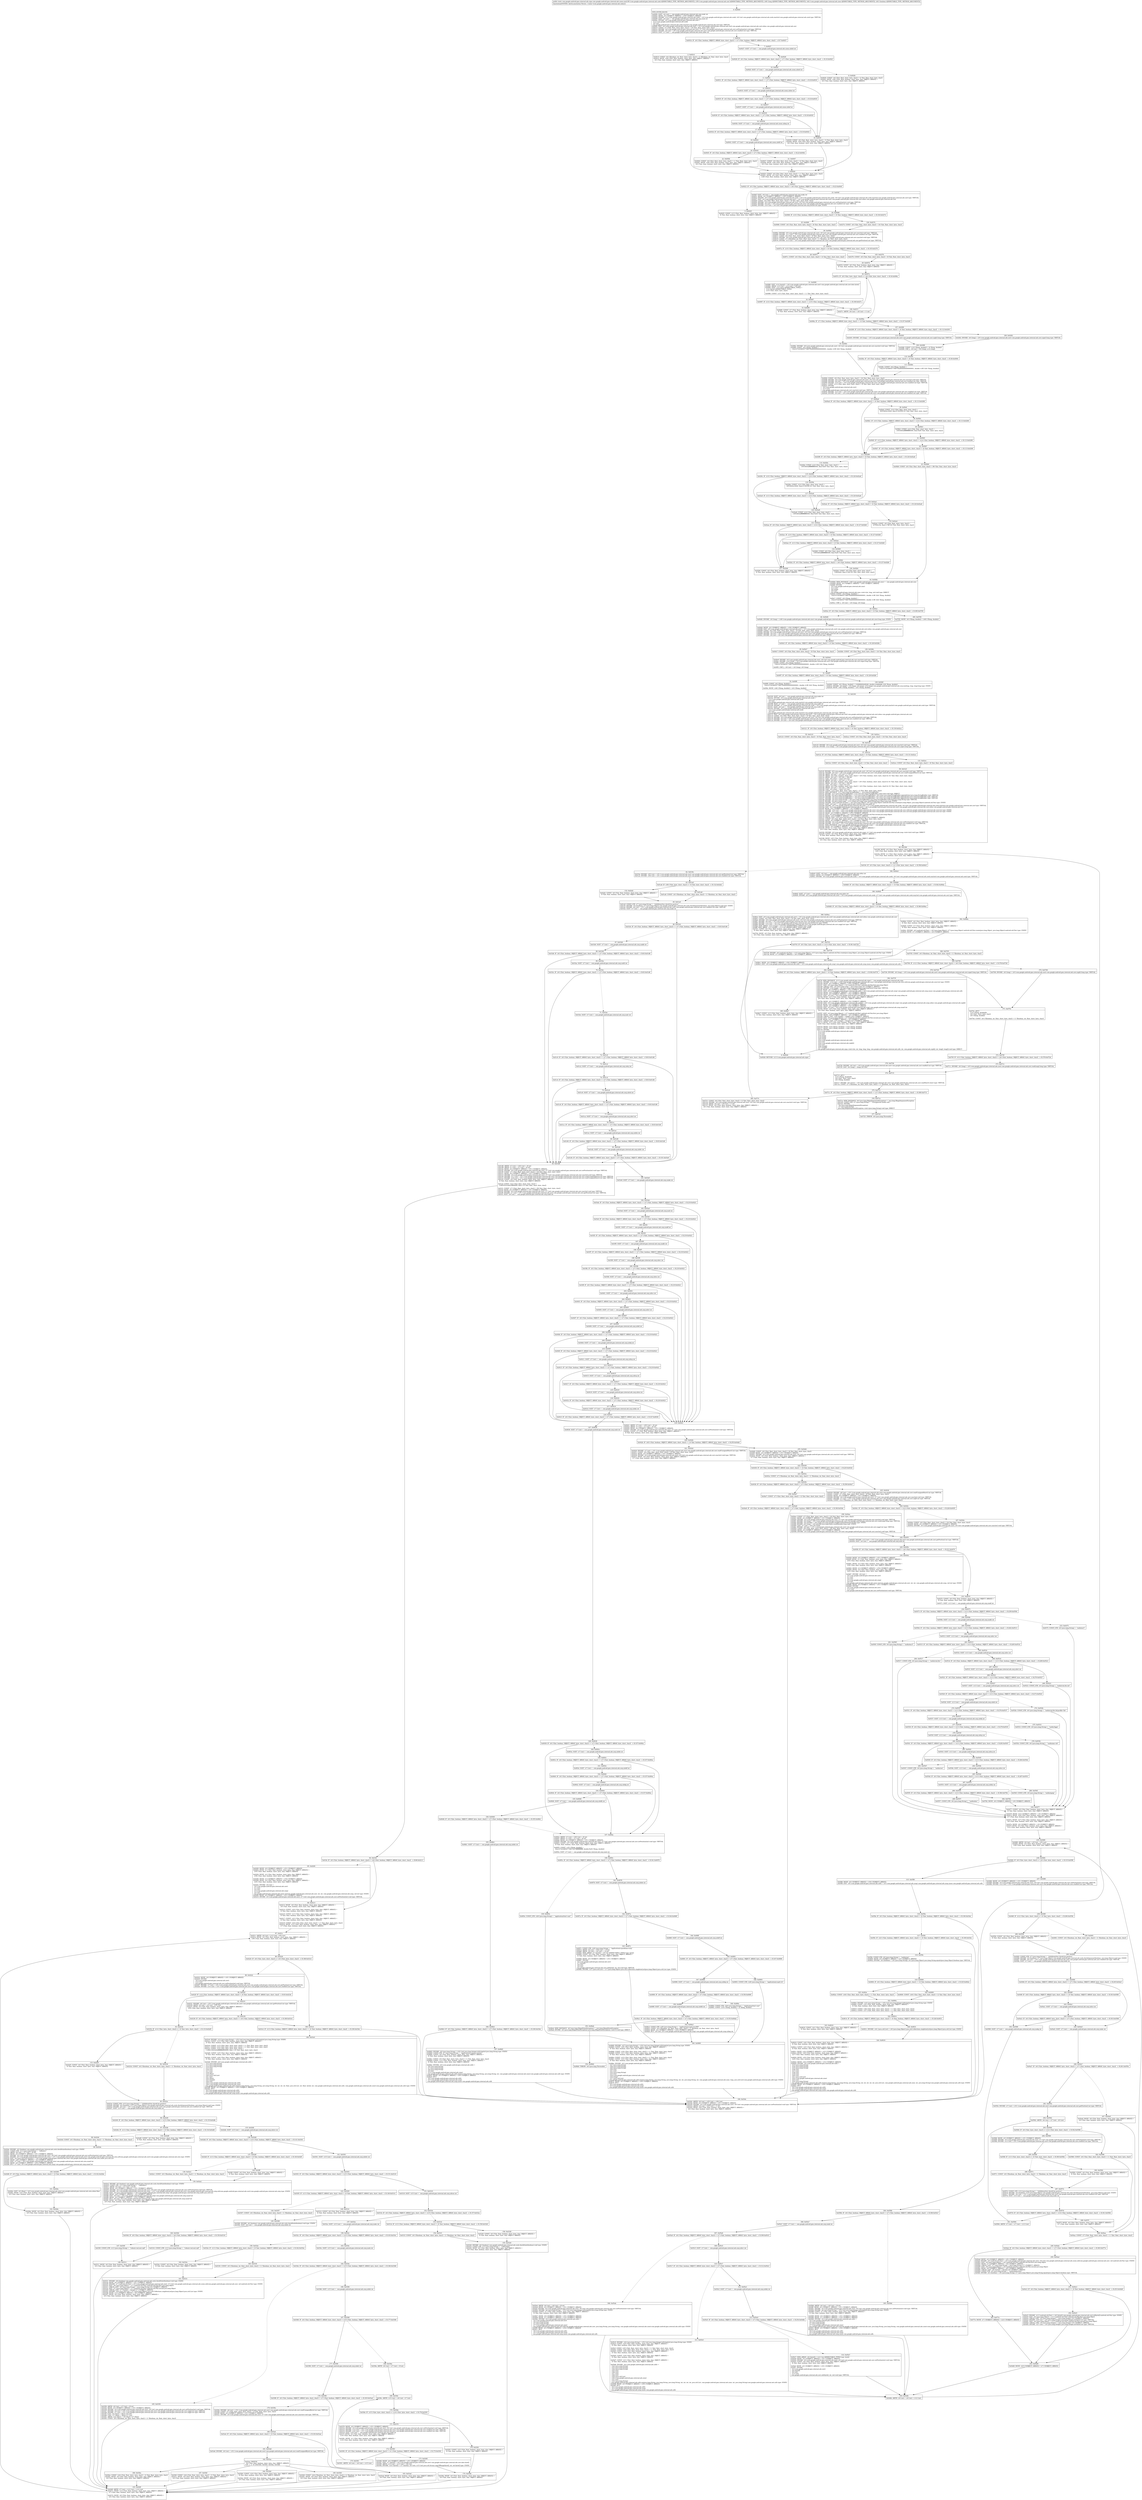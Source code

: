 digraph "CFG forcom.google.android.gms.internal.ads.zzom.zza(Lcom\/google\/android\/gms\/internal\/ads\/zzok;Lcom\/google\/android\/gms\/internal\/ads\/zzol;JLcom\/google\/android\/gms\/internal\/ads\/zzne;Z)Lcom\/google\/android\/gms\/internal\/ads\/zzpa;" {
Node_0 [shape=record,label="{0\:\ 0x0000|MTH_ENTER_BLOCK\l|0x0000: SGET  (r6 I:int) =  com.google.android.gms.internal.ads.zzoj.zzakr int \l0x0002: MOVE  (r0 I:?[OBJECT, ARRAY]) = (r58 I:?[OBJECT, ARRAY]) \l0x0004: INVOKE  (r12 I:com.google.android.gms.internal.ads.zzok) = (r0 I:com.google.android.gms.internal.ads.zzok), (r6 I:int) com.google.android.gms.internal.ads.zzok.zzaz(int):com.google.android.gms.internal.ads.zzok type: VIRTUAL \l0x0008: SGET  (r6 I:int) =  com.google.android.gms.internal.ads.zzoj.zzala int \l0x000a: INVOKE  (r6 I:com.google.android.gms.internal.ads.zzol) = \l  (r12 I:com.google.android.gms.internal.ads.zzok)\l  (r6 I:int)\l com.google.android.gms.internal.ads.zzok.zzay(int):com.google.android.gms.internal.ads.zzol type: VIRTUAL \l0x000e: IGET  (r6 I:com.google.android.gms.internal.ads.zzst) = (r6 I:com.google.android.gms.internal.ads.zzol) com.google.android.gms.internal.ads.zzol.zzbea com.google.android.gms.internal.ads.zzst \l0x0010: CONST  (r7 I:?[int, float, short, byte, char]) = (16 ?[int, float, short, byte, char]) \l0x0012: INVOKE  (r6 I:com.google.android.gms.internal.ads.zzst), (r7 I:int) com.google.android.gms.internal.ads.zzst.setPosition(int):void type: VIRTUAL \l0x0015: INVOKE  (r6 I:int) = (r6 I:com.google.android.gms.internal.ads.zzst) com.google.android.gms.internal.ads.zzst.readInt():int type: VIRTUAL \l0x0019: SGET  (r7 I:int) =  com.google.android.gms.internal.ads.zzom.zzbec int \l}"];
Node_1 [shape=record,label="{1\:\ 0x001b|0x001b: IF  (r6 I:?[int, boolean, OBJECT, ARRAY, byte, short, char]) != (r7 I:?[int, boolean, OBJECT, ARRAY, byte, short, char])  \-\> B:7:0x0027 \l}"];
Node_2 [shape=record,label="{2\:\ 0x001d|0x001d: CONST  (r6 I:?[boolean, int, float, short, byte, char]) = (1 ?[boolean, int, float, short, byte, char]) \l0x001e: MOVE  (r48 I:?[int, float, boolean, short, byte, char, OBJECT, ARRAY]) = \l  (r6 I:?[int, float, boolean, short, byte, char, OBJECT, ARRAY])\l \l}"];
Node_3 [shape=record,label="{3\:\ 0x0020|0x0020: CONST  (r6 I:?[int, float, short, byte, char]) = (\-1 ?[int, float, short, byte, char]) \l0x0021: MOVE  (r0 I:?[int, float, boolean, short, byte, char, OBJECT, ARRAY]) = \l  (r48 I:?[int, float, boolean, short, byte, char, OBJECT, ARRAY])\l \l}"];
Node_4 [shape=record,label="{4\:\ 0x0023|0x0023: IF  (r0 I:?[int, boolean, OBJECT, ARRAY, byte, short, char]) != (r6 I:?[int, boolean, OBJECT, ARRAY, byte, short, char])  \-\> B:23:0x004f \l}"];
Node_5 [shape=record,label="{5\:\ 0x0025|0x0025: CONST  (r13 I:?[int, float, boolean, short, byte, char, OBJECT, ARRAY]) = \l  (0 ?[int, float, boolean, short, byte, char, OBJECT, ARRAY])\l \l}"];
Node_6 [shape=record,label="{6\:\ 0x0026|0x0026: RETURN  (r13 I:com.google.android.gms.internal.ads.zzpa) \l}"];
Node_7 [shape=record,label="{7\:\ 0x0027|0x0027: SGET  (r7 I:int) =  com.google.android.gms.internal.ads.zzom.zzbeb int \l}"];
Node_8 [shape=record,label="{8\:\ 0x0029|0x0029: IF  (r6 I:?[int, boolean, OBJECT, ARRAY, byte, short, char]) != (r7 I:?[int, boolean, OBJECT, ARRAY, byte, short, char])  \-\> B:10:0x002f \l}"];
Node_9 [shape=record,label="{9\:\ 0x002b|0x002b: CONST  (r6 I:?[int, float, short, byte, char]) = (2 ?[int, float, short, byte, char]) \l0x002c: MOVE  (r48 I:?[int, float, boolean, short, byte, char, OBJECT, ARRAY]) = \l  (r6 I:?[int, float, boolean, short, byte, char, OBJECT, ARRAY])\l \l}"];
Node_10 [shape=record,label="{10\:\ 0x002f|0x002f: SGET  (r7 I:int) =  com.google.android.gms.internal.ads.zzom.zzbed int \l}"];
Node_11 [shape=record,label="{11\:\ 0x0031|0x0031: IF  (r6 I:?[int, boolean, OBJECT, ARRAY, byte, short, char]) == (r7 I:?[int, boolean, OBJECT, ARRAY, byte, short, char])  \-\> B:18:0x003f \l}"];
Node_12 [shape=record,label="{12\:\ 0x0033|0x0033: SGET  (r7 I:int) =  com.google.android.gms.internal.ads.zzom.zzbee int \l}"];
Node_13 [shape=record,label="{13\:\ 0x0035|0x0035: IF  (r6 I:?[int, boolean, OBJECT, ARRAY, byte, short, char]) == (r7 I:?[int, boolean, OBJECT, ARRAY, byte, short, char])  \-\> B:18:0x003f \l}"];
Node_14 [shape=record,label="{14\:\ 0x0037|0x0037: SGET  (r7 I:int) =  com.google.android.gms.internal.ads.zzom.zzbef int \l}"];
Node_15 [shape=record,label="{15\:\ 0x0039|0x0039: IF  (r6 I:?[int, boolean, OBJECT, ARRAY, byte, short, char]) == (r7 I:?[int, boolean, OBJECT, ARRAY, byte, short, char])  \-\> B:18:0x003f \l}"];
Node_16 [shape=record,label="{16\:\ 0x003b|0x003b: SGET  (r7 I:int) =  com.google.android.gms.internal.ads.zzom.zzbeg int \l}"];
Node_17 [shape=record,label="{17\:\ 0x003d|0x003d: IF  (r6 I:?[int, boolean, OBJECT, ARRAY, byte, short, char]) != (r7 I:?[int, boolean, OBJECT, ARRAY, byte, short, char])  \-\> B:19:0x0043 \l}"];
Node_18 [shape=record,label="{18\:\ 0x003f|0x003f: CONST  (r6 I:?[int, float, short, byte, char]) = (3 ?[int, float, short, byte, char]) \l0x0040: MOVE  (r48 I:?[int, float, boolean, short, byte, char, OBJECT, ARRAY]) = \l  (r6 I:?[int, float, boolean, short, byte, char, OBJECT, ARRAY])\l \l}"];
Node_19 [shape=record,label="{19\:\ 0x0043|0x0043: SGET  (r7 I:int) =  com.google.android.gms.internal.ads.zzom.zzbdl int \l}"];
Node_20 [shape=record,label="{20\:\ 0x0045|0x0045: IF  (r6 I:?[int, boolean, OBJECT, ARRAY, byte, short, char]) != (r7 I:?[int, boolean, OBJECT, ARRAY, byte, short, char])  \-\> B:22:0x004b \l}"];
Node_21 [shape=record,label="{21\:\ 0x0047|0x0047: CONST  (r6 I:?[int, float, short, byte, char]) = (4 ?[int, float, short, byte, char]) \l0x0048: MOVE  (r48 I:?[int, float, boolean, short, byte, char, OBJECT, ARRAY]) = \l  (r6 I:?[int, float, boolean, short, byte, char, OBJECT, ARRAY])\l \l}"];
Node_22 [shape=record,label="{22\:\ 0x004b|0x004b: CONST  (r6 I:?[int, float, short, byte, char]) = (\-1 ?[int, float, short, byte, char]) \l0x004c: MOVE  (r48 I:?[int, float, boolean, short, byte, char, OBJECT, ARRAY]) = \l  (r6 I:?[int, float, boolean, short, byte, char, OBJECT, ARRAY])\l \l}"];
Node_23 [shape=record,label="{23\:\ 0x004f|0x004f: SGET  (r6 I:int) =  com.google.android.gms.internal.ads.zzoj.zzaky int \l0x0051: MOVE  (r0 I:?[OBJECT, ARRAY]) = (r58 I:?[OBJECT, ARRAY]) \l0x0053: INVOKE  (r6 I:com.google.android.gms.internal.ads.zzol) = (r0 I:com.google.android.gms.internal.ads.zzok), (r6 I:int) com.google.android.gms.internal.ads.zzok.zzay(int):com.google.android.gms.internal.ads.zzol type: VIRTUAL \l0x0057: IGET  (r9 I:com.google.android.gms.internal.ads.zzst) = (r6 I:com.google.android.gms.internal.ads.zzol) com.google.android.gms.internal.ads.zzol.zzbea com.google.android.gms.internal.ads.zzst \l0x0059: CONST  (r6 I:?[int, float, short, byte, char]) = (8 ?[int, float, short, byte, char]) \l0x005b: INVOKE  (r9 I:com.google.android.gms.internal.ads.zzst), (r6 I:int) com.google.android.gms.internal.ads.zzst.setPosition(int):void type: VIRTUAL \l0x005e: INVOKE  (r6 I:int) = (r9 I:com.google.android.gms.internal.ads.zzst) com.google.android.gms.internal.ads.zzst.readInt():int type: VIRTUAL \l0x0062: INVOKE  (r10 I:int) = (r6 I:int) com.google.android.gms.internal.ads.zzoj.zzt(int):int type: STATIC \l}"];
Node_24 [shape=record,label="{24\:\ 0x0066|0x0066: IF  (r10 I:?[int, boolean, OBJECT, ARRAY, byte, short, char]) != (0 ?[int, boolean, OBJECT, ARRAY, byte, short, char])  \-\> B:104:0x0274 \l}"];
Node_25 [shape=record,label="{25\:\ 0x0068|0x0068: CONST  (r6 I:?[int, float, short, byte, char]) = (8 ?[int, float, short, byte, char]) \l}"];
Node_26 [shape=record,label="{26\:\ 0x006a|0x006a: INVOKE  (r9 I:com.google.android.gms.internal.ads.zzst), (r6 I:int) com.google.android.gms.internal.ads.zzst.zzac(int):void type: VIRTUAL \l0x006d: INVOKE  (r11 I:int) = (r9 I:com.google.android.gms.internal.ads.zzst) com.google.android.gms.internal.ads.zzst.readInt():int type: VIRTUAL \l0x0071: CONST  (r6 I:?[int, float, short, byte, char]) = (4 ?[int, float, short, byte, char]) \l0x0072: INVOKE  (r9 I:com.google.android.gms.internal.ads.zzst), (r6 I:int) com.google.android.gms.internal.ads.zzst.zzac(int):void type: VIRTUAL \l0x0075: CONST  (r7 I:?[boolean, int, float, short, byte, char]) = (1 ?[boolean, int, float, short, byte, char]) \l0x0076: INVOKE  (r13 I:int) = (r9 I:com.google.android.gms.internal.ads.zzst) com.google.android.gms.internal.ads.zzst.getPosition():int type: VIRTUAL \l}"];
Node_27 [shape=record,label="{27\:\ 0x007a|0x007a: IF  (r10 I:?[int, boolean, OBJECT, ARRAY, byte, short, char]) != (0 ?[int, boolean, OBJECT, ARRAY, byte, short, char])  \-\> B:105:0x0278 \l}"];
Node_28 [shape=record,label="{28\:\ 0x007c|0x007c: CONST  (r6 I:?[int, float, short, byte, char]) = (4 ?[int, float, short, byte, char]) \l}"];
Node_29 [shape=record,label="{29\:\ 0x007d|0x007d: CONST  (r8 I:?[int, float, boolean, short, byte, char, OBJECT, ARRAY]) = \l  (0 ?[int, float, boolean, short, byte, char, OBJECT, ARRAY])\l \l}"];
Node_30 [shape=record,label="{30\:\ 0x007e|0x007e: IF  (r8 I:?[int, byte, short, char]) \>= (r6 I:?[int, byte, short, char])  \-\> B:34:0x008a \l}"];
Node_31 [shape=record,label="{31\:\ 0x0080|0x0080: IGET  (r14 I:byte[]) = (r9 I:com.google.android.gms.internal.ads.zzst) com.google.android.gms.internal.ads.zzst.data byte[] \l0x0082: ARITH  (r15 I:int) = (r13 I:int) + (r8 I:int) \l0x0084: AGET  (r14 I:byte A[IMMUTABLE_TYPE]) = \l  (r14 I:byte[] A[IMMUTABLE_TYPE])\l  (r15 I:?[int, short, byte, char])\l \l0x0086: CONST  (r15 I:?[int, float, short, byte, char]) = (\-1 ?[int, float, short, byte, char]) \l}"];
Node_32 [shape=record,label="{32\:\ 0x0087|0x0087: IF  (r14 I:?[int, boolean, OBJECT, ARRAY, byte, short, char]) == (r15 I:?[int, boolean, OBJECT, ARRAY, byte, short, char])  \-\> B:106:0x027c \l}"];
Node_33 [shape=record,label="{33\:\ 0x0089|0x0089: CONST  (r7 I:?[int, float, boolean, short, byte, char, OBJECT, ARRAY]) = \l  (0 ?[int, float, boolean, short, byte, char, OBJECT, ARRAY])\l \l}"];
Node_34 [shape=record,label="{34\:\ 0x008a|0x008a: IF  (r7 I:?[int, boolean, OBJECT, ARRAY, byte, short, char]) == (0 ?[int, boolean, OBJECT, ARRAY, byte, short, char])  \-\> B:107:0x0280 \l}"];
Node_35 [shape=record,label="{35\:\ 0x008c|0x008c: INVOKE  (r9 I:com.google.android.gms.internal.ads.zzst), (r6 I:int) com.google.android.gms.internal.ads.zzst.zzac(int):void type: VIRTUAL \l0x008f: CONST  (r6 I:?[long, double]) = \l  (\-9223372036854775807(0x8000000000000001, double:\-4.9E\-324) ?[long, double])\l \l}"];
Node_36 [shape=record,label="{36\:\ 0x0094|0x0094: CONST  (r8 I:?[int, float, short, byte, char]) = (16 ?[int, float, short, byte, char]) \l0x0096: INVOKE  (r9 I:com.google.android.gms.internal.ads.zzst), (r8 I:int) com.google.android.gms.internal.ads.zzst.zzac(int):void type: VIRTUAL \l0x0099: INVOKE  (r8 I:int) = (r9 I:com.google.android.gms.internal.ads.zzst) com.google.android.gms.internal.ads.zzst.readInt():int type: VIRTUAL \l0x009d: INVOKE  (r10 I:int) = (r9 I:com.google.android.gms.internal.ads.zzst) com.google.android.gms.internal.ads.zzst.readInt():int type: VIRTUAL \l0x00a1: CONST  (r13 I:?[int, float, short, byte, char]) = (4 ?[int, float, short, byte, char]) \l0x00a2: INVOKE  \l  (r9 I:com.google.android.gms.internal.ads.zzst)\l  (r13 I:int)\l com.google.android.gms.internal.ads.zzst.zzac(int):void type: VIRTUAL \l0x00a5: INVOKE  (r13 I:int) = (r9 I:com.google.android.gms.internal.ads.zzst) com.google.android.gms.internal.ads.zzst.readInt():int type: VIRTUAL \l0x00a9: INVOKE  (r9 I:int) = (r9 I:com.google.android.gms.internal.ads.zzst) com.google.android.gms.internal.ads.zzst.readInt():int type: VIRTUAL \l}"];
Node_37 [shape=record,label="{37\:\ 0x00ad|0x00ad: IF  (r8 I:?[int, boolean, OBJECT, ARRAY, byte, short, char]) != (0 ?[int, boolean, OBJECT, ARRAY, byte, short, char])  \-\> B:113:0x0298 \l}"];
Node_38 [shape=record,label="{38\:\ 0x00af|0x00af: CONST  (r14 I:?[int, float, short, byte, char]) = \l  (65536(0x10000, float:9.18355E\-41) ?[int, float, short, byte, char])\l \l}"];
Node_39 [shape=record,label="{39\:\ 0x00b1|0x00b1: IF  (r10 I:?[int, boolean, OBJECT, ARRAY, byte, short, char]) != (r14 I:?[int, boolean, OBJECT, ARRAY, byte, short, char])  \-\> B:113:0x0298 \l}"];
Node_40 [shape=record,label="{40\:\ 0x00b3|0x00b3: CONST  (r14 I:?[int, float, short, byte, char]) = \l  (\-65536(0xffffffffffff0000, float:NaN) ?[int, float, short, byte, char])\l \l}"];
Node_41 [shape=record,label="{41\:\ 0x00b5|0x00b5: IF  (r13 I:?[int, boolean, OBJECT, ARRAY, byte, short, char]) != (r14 I:?[int, boolean, OBJECT, ARRAY, byte, short, char])  \-\> B:113:0x0298 \l}"];
Node_42 [shape=record,label="{42\:\ 0x00b7|0x00b7: IF  (r9 I:?[int, boolean, OBJECT, ARRAY, byte, short, char]) != (0 ?[int, boolean, OBJECT, ARRAY, byte, short, char])  \-\> B:113:0x0298 \l}"];
Node_43 [shape=record,label="{43\:\ 0x00b9|0x00b9: CONST  (r8 I:?[int, float, short, byte, char]) = (90 ?[int, float, short, byte, char]) \l}"];
Node_44 [shape=record,label="{44\:\ 0x00bb|0x00bb: NEW_INSTANCE  (r49 I:com.google.android.gms.internal.ads.zzos) =  com.google.android.gms.internal.ads.zzos \l0x00bd: MOVE  (r0 I:?[OBJECT, ARRAY]) = (r49 I:?[OBJECT, ARRAY]) \l0x00bf: INVOKE  \l  (r0 I:com.google.android.gms.internal.ads.zzos)\l  (r11 I:int)\l  (r6 I:long)\l  (r8 I:int)\l com.google.android.gms.internal.ads.zzos.\<init\>(int, long, int):void type: DIRECT \l0x00c2: CONST  (r6 I:?[long, double]) = \l  (\-9223372036854775807(0x8000000000000001, double:\-4.9E\-324) ?[long, double])\l \l0x00c7: CONST  (r8 I:?[long, double]) = \l  (\-9223372036854775807(0x8000000000000001, double:\-4.9E\-324) ?[long, double])\l \l0x00cc: CMP_L  (r6 I:int) = (r6 I:long), (r8 I:long) \l}"];
Node_45 [shape=record,label="{45\:\ 0x00ce|0x00ce: IF  (r6 I:?[int, boolean, OBJECT, ARRAY, byte, short, char]) != (0 ?[int, boolean, OBJECT, ARRAY, byte, short, char])  \-\> B:385:0x0785 \l}"];
Node_46 [shape=record,label="{46\:\ 0x00d0|0x00d0: INVOKE  (r6 I:long) = (r49 I:com.google.android.gms.internal.ads.zzos) com.google.android.gms.internal.ads.zzos.zza(com.google.android.gms.internal.ads.zzos):long type: STATIC \l}"];
Node_47 [shape=record,label="{47\:\ 0x00d4|0x00d4: MOVE  (r0 I:?[OBJECT, ARRAY]) = (r59 I:?[OBJECT, ARRAY]) \l0x00d6: IGET  (r9 I:com.google.android.gms.internal.ads.zzst) = (r0 I:com.google.android.gms.internal.ads.zzol) com.google.android.gms.internal.ads.zzol.zzbea com.google.android.gms.internal.ads.zzst \l0x00d8: CONST  (r8 I:?[int, float, short, byte, char]) = (8 ?[int, float, short, byte, char]) \l0x00da: INVOKE  (r9 I:com.google.android.gms.internal.ads.zzst), (r8 I:int) com.google.android.gms.internal.ads.zzst.setPosition(int):void type: VIRTUAL \l0x00dd: INVOKE  (r8 I:int) = (r9 I:com.google.android.gms.internal.ads.zzst) com.google.android.gms.internal.ads.zzst.readInt():int type: VIRTUAL \l0x00e1: INVOKE  (r8 I:int) = (r8 I:int) com.google.android.gms.internal.ads.zzoj.zzt(int):int type: STATIC \l}"];
Node_48 [shape=record,label="{48\:\ 0x00e5|0x00e5: IF  (r8 I:?[int, boolean, OBJECT, ARRAY, byte, short, char]) != (0 ?[int, boolean, OBJECT, ARRAY, byte, short, char])  \-\> B:128:0x02bb \l}"];
Node_49 [shape=record,label="{49\:\ 0x00e7|0x00e7: CONST  (r8 I:?[int, float, short, byte, char]) = (8 ?[int, float, short, byte, char]) \l}"];
Node_50 [shape=record,label="{50\:\ 0x00e9|0x00e9: INVOKE  (r9 I:com.google.android.gms.internal.ads.zzst), (r8 I:int) com.google.android.gms.internal.ads.zzst.zzac(int):void type: VIRTUAL \l0x00ec: INVOKE  (r10 I:long) = (r9 I:com.google.android.gms.internal.ads.zzst) com.google.android.gms.internal.ads.zzst.zzge():long type: VIRTUAL \l0x00f0: CONST  (r8 I:?[long, double]) = \l  (\-9223372036854775807(0x8000000000000001, double:\-4.9E\-324) ?[long, double])\l \l0x00f5: CMP_L  (r8 I:int) = (r6 I:long), (r8 I:long) \l}"];
Node_51 [shape=record,label="{51\:\ 0x00f7|0x00f7: IF  (r8 I:?[int, boolean, OBJECT, ARRAY, byte, short, char]) != (0 ?[int, boolean, OBJECT, ARRAY, byte, short, char])  \-\> B:129:0x02bf \l}"];
Node_52 [shape=record,label="{52\:\ 0x00f9|0x00f9: CONST  (r6 I:?[long, double]) = \l  (\-9223372036854775807(0x8000000000000001, double:\-4.9E\-324) ?[long, double])\l \l0x00fe: MOVE  (r46 I:?[long, double]) = (r6 I:?[long, double]) \l}"];
Node_53 [shape=record,label="{53\:\ 0x0100|0x0100: SGET  (r6 I:int) =  com.google.android.gms.internal.ads.zzoj.zzaks int \l0x0102: INVOKE  (r6 I:com.google.android.gms.internal.ads.zzok) = \l  (r12 I:com.google.android.gms.internal.ads.zzok)\l  (r6 I:int)\l com.google.android.gms.internal.ads.zzok.zzaz(int):com.google.android.gms.internal.ads.zzok type: VIRTUAL \l0x0106: SGET  (r7 I:int) =  com.google.android.gms.internal.ads.zzoj.zzakt int \l0x0108: INVOKE  (r7 I:com.google.android.gms.internal.ads.zzok) = (r6 I:com.google.android.gms.internal.ads.zzok), (r7 I:int) com.google.android.gms.internal.ads.zzok.zzaz(int):com.google.android.gms.internal.ads.zzok type: VIRTUAL \l0x010c: SGET  (r6 I:int) =  com.google.android.gms.internal.ads.zzoj.zzakz int \l0x010e: INVOKE  (r6 I:com.google.android.gms.internal.ads.zzol) = \l  (r12 I:com.google.android.gms.internal.ads.zzok)\l  (r6 I:int)\l com.google.android.gms.internal.ads.zzok.zzay(int):com.google.android.gms.internal.ads.zzol type: VIRTUAL \l0x0112: IGET  (r8 I:com.google.android.gms.internal.ads.zzst) = (r6 I:com.google.android.gms.internal.ads.zzol) com.google.android.gms.internal.ads.zzol.zzbea com.google.android.gms.internal.ads.zzst \l0x0114: CONST  (r6 I:?[int, float, short, byte, char]) = (8 ?[int, float, short, byte, char]) \l0x0116: INVOKE  (r8 I:com.google.android.gms.internal.ads.zzst), (r6 I:int) com.google.android.gms.internal.ads.zzst.setPosition(int):void type: VIRTUAL \l0x0119: INVOKE  (r6 I:int) = (r8 I:com.google.android.gms.internal.ads.zzst) com.google.android.gms.internal.ads.zzst.readInt():int type: VIRTUAL \l0x011d: INVOKE  (r9 I:int) = (r6 I:int) com.google.android.gms.internal.ads.zzoj.zzt(int):int type: STATIC \l}"];
Node_54 [shape=record,label="{54\:\ 0x0121|0x0121: IF  (r9 I:?[int, boolean, OBJECT, ARRAY, byte, short, char]) != (0 ?[int, boolean, OBJECT, ARRAY, byte, short, char])  \-\> B:130:0x02ca \l}"];
Node_55 [shape=record,label="{55\:\ 0x0123|0x0123: CONST  (r6 I:?[int, float, short, byte, char]) = (8 ?[int, float, short, byte, char]) \l}"];
Node_56 [shape=record,label="{56\:\ 0x0125|0x0125: INVOKE  (r8 I:com.google.android.gms.internal.ads.zzst), (r6 I:int) com.google.android.gms.internal.ads.zzst.zzac(int):void type: VIRTUAL \l0x0128: INVOKE  (r12 I:long) = (r8 I:com.google.android.gms.internal.ads.zzst) com.google.android.gms.internal.ads.zzst.zzge():long type: VIRTUAL \l}"];
Node_57 [shape=record,label="{57\:\ 0x012c|0x012c: IF  (r9 I:?[int, boolean, OBJECT, ARRAY, byte, short, char]) != (0 ?[int, boolean, OBJECT, ARRAY, byte, short, char])  \-\> B:131:0x02ce \l}"];
Node_58 [shape=record,label="{58\:\ 0x012e|0x012e: CONST  (r6 I:?[int, float, short, byte, char]) = (4 ?[int, float, short, byte, char]) \l}"];
Node_59 [shape=record,label="{59\:\ 0x012f|0x012f: INVOKE  (r8 I:com.google.android.gms.internal.ads.zzst), (r6 I:int) com.google.android.gms.internal.ads.zzst.zzac(int):void type: VIRTUAL \l0x0132: INVOKE  (r6 I:int) = (r8 I:com.google.android.gms.internal.ads.zzst) com.google.android.gms.internal.ads.zzst.readUnsignedShort():int type: VIRTUAL \l0x0136: ARITH  (r8 I:int) = (r6 I:int) \>\> (10 int) \l0x0138: ARITH  (r8 I:?[int, boolean, short, byte, char]) = (r8 I:?[int, boolean, short, byte, char]) & (31 ?[int, float, short, byte, char]) \l0x013a: ARITH  (r8 I:int) = (r8 I:int) + (96 int) \l0x013c: CAST  (r8 I:char) = (char) (r8 I:int) \l0x013d: ARITH  (r9 I:int) = (r6 I:int) \>\> (5 int) \l0x013f: ARITH  (r9 I:?[int, boolean, short, byte, char]) = (r9 I:?[int, boolean, short, byte, char]) & (31 ?[int, float, short, byte, char]) \l0x0141: ARITH  (r9 I:int) = (r9 I:int) + (96 int) \l0x0143: CAST  (r9 I:char) = (char) (r9 I:int) \l0x0144: ARITH  (r6 I:?[int, boolean, short, byte, char]) = (r6 I:?[int, boolean, short, byte, char]) & (31 ?[int, float, short, byte, char]) \l0x0146: ARITH  (r6 I:int) = (r6 I:int) + (96 int) \l0x0148: CAST  (r6 I:char) = (char) (r6 I:int) \l0x0149: CONST  (r14 I:?[int, float, short, byte, char]) = (3 ?[int, float, short, byte, char]) \l0x014a: NEW_INSTANCE  (r15 I:java.lang.StringBuilder) =  java.lang.StringBuilder \l0x014c: INVOKE  (r15 I:java.lang.StringBuilder), (r14 I:int) java.lang.StringBuilder.\<init\>(int):void type: DIRECT \l0x014f: INVOKE  (r8 I:java.lang.StringBuilder) = (r15 I:java.lang.StringBuilder), (r8 I:char) java.lang.StringBuilder.append(char):java.lang.StringBuilder type: VIRTUAL \l0x0153: INVOKE  (r8 I:java.lang.StringBuilder) = (r8 I:java.lang.StringBuilder), (r9 I:char) java.lang.StringBuilder.append(char):java.lang.StringBuilder type: VIRTUAL \l0x0157: INVOKE  (r6 I:java.lang.StringBuilder) = (r8 I:java.lang.StringBuilder), (r6 I:char) java.lang.StringBuilder.append(char):java.lang.StringBuilder type: VIRTUAL \l0x015b: INVOKE  (r6 I:java.lang.String) = (r6 I:java.lang.StringBuilder) java.lang.StringBuilder.toString():java.lang.String type: VIRTUAL \l0x015f: INVOKE  (r8 I:java.lang.Long) = (r12 I:long) java.lang.Long.valueOf(long):java.lang.Long type: STATIC \l0x0163: INVOKE  (r50 I:android.util.Pair) = (r8 I:java.lang.Object), (r6 I:java.lang.Object) android.util.Pair.create(java.lang.Object, java.lang.Object):android.util.Pair type: STATIC \l0x0167: SGET  (r6 I:int) =  com.google.android.gms.internal.ads.zzoj.zzalb int \l0x0169: INVOKE  (r6 I:com.google.android.gms.internal.ads.zzol) = (r7 I:com.google.android.gms.internal.ads.zzok), (r6 I:int) com.google.android.gms.internal.ads.zzok.zzay(int):com.google.android.gms.internal.ads.zzol type: VIRTUAL \l0x016d: IGET  (r0 I:com.google.android.gms.internal.ads.zzst) = (r6 I:com.google.android.gms.internal.ads.zzol) com.google.android.gms.internal.ads.zzol.zzbea com.google.android.gms.internal.ads.zzst \l0x016f: MOVE  (r51 I:?[OBJECT, ARRAY]) = (r0 I:?[OBJECT, ARRAY]) \l0x0171: INVOKE  (r52 I:int) = (r49 I:com.google.android.gms.internal.ads.zzos) com.google.android.gms.internal.ads.zzos.zzb(com.google.android.gms.internal.ads.zzos):int type: STATIC \l0x0175: INVOKE  (r21 I:int) = (r49 I:com.google.android.gms.internal.ads.zzos) com.google.android.gms.internal.ads.zzos.zzc(com.google.android.gms.internal.ads.zzos):int type: STATIC \l0x0179: MOVE  (r0 I:?[OBJECT, ARRAY]) = (r50 I:?[OBJECT, ARRAY]) \l0x017b: IGET  (r0 I:java.lang.Object) = (r0 I:android.util.Pair) android.util.Pair.second java.lang.Object \l0x017d: MOVE  (r32 I:?[OBJECT, ARRAY]) = (r0 I:?[OBJECT, ARRAY]) \l0x017f: CHECK_CAST  (r32 I:java.lang.String) = (java.lang.String) (r32 I:?[OBJECT, ARRAY]) \l0x0181: CONST  (r6 I:?[int, float, short, byte, char]) = (12 ?[int, float, short, byte, char]) \l0x0183: MOVE  (r0 I:?[OBJECT, ARRAY]) = (r51 I:?[OBJECT, ARRAY]) \l0x0185: INVOKE  (r0 I:com.google.android.gms.internal.ads.zzst), (r6 I:int) com.google.android.gms.internal.ads.zzst.setPosition(int):void type: VIRTUAL \l0x0188: INVOKE  (r53 I:int) = (r51 I:com.google.android.gms.internal.ads.zzst) com.google.android.gms.internal.ads.zzst.readInt():int type: VIRTUAL \l0x018c: NEW_INSTANCE  (r54 I:com.google.android.gms.internal.ads.zzop) =  com.google.android.gms.internal.ads.zzop \l0x018e: MOVE  (r0 I:?[OBJECT, ARRAY]) = (r54 I:?[OBJECT, ARRAY]) \l0x0190: MOVE  (r1 I:?[int, float, boolean, short, byte, char, OBJECT, ARRAY]) = \l  (r53 I:?[int, float, boolean, short, byte, char, OBJECT, ARRAY])\l \l0x0192: INVOKE  (r0 I:com.google.android.gms.internal.ads.zzop), (r1 I:int) com.google.android.gms.internal.ads.zzop.\<init\>(int):void type: DIRECT \l0x0195: CONST  (r6 I:?[int, float, boolean, short, byte, char, OBJECT, ARRAY]) = \l  (0 ?[int, float, boolean, short, byte, char, OBJECT, ARRAY])\l \l0x0196: MOVE  (r45 I:?[int, float, boolean, short, byte, char, OBJECT, ARRAY]) = \l  (r6 I:?[int, float, boolean, short, byte, char, OBJECT, ARRAY])\l \l}"];
Node_60 [shape=record,label="{60\:\ 0x0198|0x0198: MOVE  (r0 I:?[int, float, boolean, short, byte, char, OBJECT, ARRAY]) = \l  (r45 I:?[int, float, boolean, short, byte, char, OBJECT, ARRAY])\l \l0x019a: MOVE  (r1 I:?[int, float, boolean, short, byte, char, OBJECT, ARRAY]) = \l  (r53 I:?[int, float, boolean, short, byte, char, OBJECT, ARRAY])\l \l}"];
Node_61 [shape=record,label="{61\:\ 0x019c|0x019c: IF  (r0 I:?[int, byte, short, char]) \>= (r1 I:?[int, byte, short, char])  \-\> B:358:0x06c8 \l}"];
Node_62 [shape=record,label="{62\:\ 0x019e|0x019e: INVOKE  (r55 I:int) = (r51 I:com.google.android.gms.internal.ads.zzst) com.google.android.gms.internal.ads.zzst.getPosition():int type: VIRTUAL \l0x01a2: INVOKE  (r56 I:int) = (r51 I:com.google.android.gms.internal.ads.zzst) com.google.android.gms.internal.ads.zzst.readInt():int type: VIRTUAL \l}"];
Node_63 [shape=record,label="{63\:\ 0x01a6|0x01a6: IF  (r56 I:?[int, byte, short, char]) \<= (0 ?[int, byte, short, char])  \-\> B:132:0x02d2 \l}"];
Node_64 [shape=record,label="{64\:\ 0x01a8|0x01a8: CONST  (r6 I:?[boolean, int, float, short, byte, char]) = (1 ?[boolean, int, float, short, byte, char]) \l}"];
Node_65 [shape=record,label="{65\:\ 0x01a9|0x01a9: CONST_STR  (r7 I:java.lang.String) =  \"childAtomSize should be positive\" \l0x01ab: INVOKE  (r6 I:boolean), (r7 I:java.lang.Object) com.google.android.gms.internal.ads.zzsk.checkArgument(boolean, java.lang.Object):void type: STATIC \l0x01ae: INVOKE  (r6 I:int) = (r51 I:com.google.android.gms.internal.ads.zzst) com.google.android.gms.internal.ads.zzst.readInt():int type: VIRTUAL \l0x01b2: SGET  (r7 I:int) =  com.google.android.gms.internal.ads.zzoj.zzaka int \l}"];
Node_66 [shape=record,label="{66\:\ 0x01b4|0x01b4: IF  (r6 I:?[int, boolean, OBJECT, ARRAY, byte, short, char]) == (r7 I:?[int, boolean, OBJECT, ARRAY, byte, short, char])  \-\> B:83:0x01d6 \l}"];
Node_67 [shape=record,label="{67\:\ 0x01b6|0x01b6: SGET  (r7 I:int) =  com.google.android.gms.internal.ads.zzoj.zzakb int \l}"];
Node_68 [shape=record,label="{68\:\ 0x01b8|0x01b8: IF  (r6 I:?[int, boolean, OBJECT, ARRAY, byte, short, char]) == (r7 I:?[int, boolean, OBJECT, ARRAY, byte, short, char])  \-\> B:83:0x01d6 \l}"];
Node_69 [shape=record,label="{69\:\ 0x01ba|0x01ba: SGET  (r7 I:int) =  com.google.android.gms.internal.ads.zzoj.zzalh int \l}"];
Node_70 [shape=record,label="{70\:\ 0x01bc|0x01bc: IF  (r6 I:?[int, boolean, OBJECT, ARRAY, byte, short, char]) == (r7 I:?[int, boolean, OBJECT, ARRAY, byte, short, char])  \-\> B:83:0x01d6 \l}"];
Node_71 [shape=record,label="{71\:\ 0x01be|0x01be: SGET  (r7 I:int) =  com.google.android.gms.internal.ads.zzoj.zzalr int \l}"];
Node_72 [shape=record,label="{72\:\ 0x01c0|0x01c0: IF  (r6 I:?[int, boolean, OBJECT, ARRAY, byte, short, char]) == (r7 I:?[int, boolean, OBJECT, ARRAY, byte, short, char])  \-\> B:83:0x01d6 \l}"];
Node_73 [shape=record,label="{73\:\ 0x01c2|0x01c2: SGET  (r7 I:int) =  com.google.android.gms.internal.ads.zzoj.zzbcj int \l}"];
Node_74 [shape=record,label="{74\:\ 0x01c4|0x01c4: IF  (r6 I:?[int, boolean, OBJECT, ARRAY, byte, short, char]) == (r7 I:?[int, boolean, OBJECT, ARRAY, byte, short, char])  \-\> B:83:0x01d6 \l}"];
Node_75 [shape=record,label="{75\:\ 0x01c6|0x01c6: SGET  (r7 I:int) =  com.google.android.gms.internal.ads.zzoj.zzbck int \l}"];
Node_76 [shape=record,label="{76\:\ 0x01c8|0x01c8: IF  (r6 I:?[int, boolean, OBJECT, ARRAY, byte, short, char]) == (r7 I:?[int, boolean, OBJECT, ARRAY, byte, short, char])  \-\> B:83:0x01d6 \l}"];
Node_77 [shape=record,label="{77\:\ 0x01ca|0x01ca: SGET  (r7 I:int) =  com.google.android.gms.internal.ads.zzoj.zzbcl int \l}"];
Node_78 [shape=record,label="{78\:\ 0x01cc|0x01cc: IF  (r6 I:?[int, boolean, OBJECT, ARRAY, byte, short, char]) == (r7 I:?[int, boolean, OBJECT, ARRAY, byte, short, char])  \-\> B:83:0x01d6 \l}"];
Node_79 [shape=record,label="{79\:\ 0x01ce|0x01ce: SGET  (r7 I:int) =  com.google.android.gms.internal.ads.zzoj.zzbdu int \l}"];
Node_80 [shape=record,label="{80\:\ 0x01d0|0x01d0: IF  (r6 I:?[int, boolean, OBJECT, ARRAY, byte, short, char]) == (r7 I:?[int, boolean, OBJECT, ARRAY, byte, short, char])  \-\> B:83:0x01d6 \l}"];
Node_81 [shape=record,label="{81\:\ 0x01d2|0x01d2: SGET  (r7 I:int) =  com.google.android.gms.internal.ads.zzoj.zzbdv int \l}"];
Node_82 [shape=record,label="{82\:\ 0x01d4|0x01d4: IF  (r6 I:?[int, boolean, OBJECT, ARRAY, byte, short, char]) != (r7 I:?[int, boolean, OBJECT, ARRAY, byte, short, char])  \-\> B:191:0x03e9 \l}"];
Node_83 [shape=record,label="{83\:\ 0x01d6|0x01d6: ARITH  (r7 I:int) = (r55 I:int) + (8 int) \l0x01d8: ARITH  (r7 I:int) = (r7 I:int) + (8 int) \l0x01da: MOVE  (r0 I:?[OBJECT, ARRAY]) = (r51 I:?[OBJECT, ARRAY]) \l0x01dc: INVOKE  (r0 I:com.google.android.gms.internal.ads.zzst), (r7 I:int) com.google.android.gms.internal.ads.zzst.setPosition(int):void type: VIRTUAL \l0x01df: CONST  (r7 I:?[int, float, short, byte, char]) = (16 ?[int, float, short, byte, char]) \l0x01e1: MOVE  (r0 I:?[OBJECT, ARRAY]) = (r51 I:?[OBJECT, ARRAY]) \l0x01e3: INVOKE  (r0 I:com.google.android.gms.internal.ads.zzst), (r7 I:int) com.google.android.gms.internal.ads.zzst.zzac(int):void type: VIRTUAL \l0x01e6: INVOKE  (r17 I:int) = (r51 I:com.google.android.gms.internal.ads.zzst) com.google.android.gms.internal.ads.zzst.readUnsignedShort():int type: VIRTUAL \l0x01ea: INVOKE  (r18 I:int) = (r51 I:com.google.android.gms.internal.ads.zzst) com.google.android.gms.internal.ads.zzst.readUnsignedShort():int type: VIRTUAL \l0x01ee: CONST  (r9 I:?[int, float, boolean, short, byte, char, OBJECT, ARRAY]) = \l  (0 ?[int, float, boolean, short, byte, char, OBJECT, ARRAY])\l \l0x01ef: CONST  (r22 I:?[int, float, short, byte, char]) = \l  (1065353216(0x3f800000, float:1.0) ?[int, float, short, byte, char])\l \l0x01f1: CONST  (r7 I:?[int, float, short, byte, char]) = (50 ?[int, float, short, byte, char]) \l0x01f3: MOVE  (r0 I:?[OBJECT, ARRAY]) = (r51 I:?[OBJECT, ARRAY]) \l0x01f5: INVOKE  (r0 I:com.google.android.gms.internal.ads.zzst), (r7 I:int) com.google.android.gms.internal.ads.zzst.zzac(int):void type: VIRTUAL \l0x01f8: INVOKE  (r7 I:int) = (r51 I:com.google.android.gms.internal.ads.zzst) com.google.android.gms.internal.ads.zzst.getPosition():int type: VIRTUAL \l0x01fc: SGET  (r8 I:int) =  com.google.android.gms.internal.ads.zzoj.zzalh int \l}"];
Node_84 [shape=record,label="{84\:\ 0x01fe|0x01fe: IF  (r6 I:?[int, boolean, OBJECT, ARRAY, byte, short, char]) != (r8 I:?[int, boolean, OBJECT, ARRAY, byte, short, char])  \-\> B:86:0x0213 \l}"];
Node_85 [shape=record,label="{85\:\ 0x0200|0x0200: MOVE  (r0 I:?[OBJECT, ARRAY]) = (r51 I:?[OBJECT, ARRAY]) \l0x0202: MOVE  (r1 I:?[int, float, boolean, short, byte, char, OBJECT, ARRAY]) = \l  (r55 I:?[int, float, boolean, short, byte, char, OBJECT, ARRAY])\l \l0x0204: MOVE  (r2 I:?[int, float, boolean, short, byte, char, OBJECT, ARRAY]) = \l  (r56 I:?[int, float, boolean, short, byte, char, OBJECT, ARRAY])\l \l0x0206: MOVE  (r3 I:?[OBJECT, ARRAY]) = (r54 I:?[OBJECT, ARRAY]) \l0x0208: MOVE  (r4 I:?[int, float, boolean, short, byte, char, OBJECT, ARRAY]) = \l  (r45 I:?[int, float, boolean, short, byte, char, OBJECT, ARRAY])\l \l0x020a: INVOKE  (r6 I:int) = \l  (r0 I:com.google.android.gms.internal.ads.zzst)\l  (r1 I:int)\l  (r2 I:int)\l  (r3 I:com.google.android.gms.internal.ads.zzop)\l  (r4 I:int)\l com.google.android.gms.internal.ads.zzom.zza(com.google.android.gms.internal.ads.zzst, int, int, com.google.android.gms.internal.ads.zzop, int):int type: STATIC \l0x020e: MOVE  (r0 I:?[OBJECT, ARRAY]) = (r51 I:?[OBJECT, ARRAY]) \l0x0210: INVOKE  (r0 I:com.google.android.gms.internal.ads.zzst), (r7 I:int) com.google.android.gms.internal.ads.zzst.setPosition(int):void type: VIRTUAL \l}"];
Node_86 [shape=record,label="{86\:\ 0x0213|0x0213: MOVE  (r8 I:?[int, float, boolean, short, byte, char, OBJECT, ARRAY]) = \l  (r6 I:?[int, float, boolean, short, byte, char, OBJECT, ARRAY])\l \l0x0214: CONST  (r20 I:?[int, float, boolean, short, byte, char, OBJECT, ARRAY]) = \l  (0 ?[int, float, boolean, short, byte, char, OBJECT, ARRAY])\l \l0x0216: CONST  (r13 I:?[int, float, boolean, short, byte, char, OBJECT, ARRAY]) = \l  (0 ?[int, float, boolean, short, byte, char, OBJECT, ARRAY])\l \l0x0217: CONST  (r23 I:?[int, float, boolean, short, byte, char, OBJECT, ARRAY]) = \l  (0 ?[int, float, boolean, short, byte, char, OBJECT, ARRAY])\l \l0x0219: CONST  (r24 I:?[int, float, short, byte, char]) = (\-1 ?[int, float, short, byte, char]) \l0x021b: MOVE  (r12 I:?[int, float, boolean, short, byte, char, OBJECT, ARRAY]) = \l  (r7 I:?[int, float, boolean, short, byte, char, OBJECT, ARRAY])\l \l}"];
Node_87 [shape=record,label="{87\:\ 0x021c|0x021c: ARITH  (r6 I:int) = (r12 I:int) \- (r55 I:int) \l0x021e: MOVE  (r0 I:?[int, float, boolean, short, byte, char, OBJECT, ARRAY]) = \l  (r56 I:?[int, float, boolean, short, byte, char, OBJECT, ARRAY])\l \l}"];
Node_88 [shape=record,label="{88\:\ 0x0220|0x0220: IF  (r6 I:?[int, byte, short, char]) \>= (r0 I:?[int, byte, short, char])  \-\> B:188:0x03c4 \l}"];
Node_89 [shape=record,label="{89\:\ 0x0222|0x0222: MOVE  (r0 I:?[OBJECT, ARRAY]) = (r51 I:?[OBJECT, ARRAY]) \l0x0224: INVOKE  \l  (r0 I:com.google.android.gms.internal.ads.zzst)\l  (r12 I:int)\l com.google.android.gms.internal.ads.zzst.setPosition(int):void type: VIRTUAL \l0x0227: INVOKE  (r7 I:int) = (r51 I:com.google.android.gms.internal.ads.zzst) com.google.android.gms.internal.ads.zzst.getPosition():int type: VIRTUAL \l0x022b: INVOKE  (r14 I:int) = (r51 I:com.google.android.gms.internal.ads.zzst) com.google.android.gms.internal.ads.zzst.readInt():int type: VIRTUAL \l}"];
Node_90 [shape=record,label="{90\:\ 0x022f|0x022f: IF  (r14 I:?[int, boolean, OBJECT, ARRAY, byte, short, char]) != (0 ?[int, boolean, OBJECT, ARRAY, byte, short, char])  \-\> B:93:0x023b \l}"];
Node_91 [shape=record,label="{91\:\ 0x0231|0x0231: INVOKE  (r6 I:int) = (r51 I:com.google.android.gms.internal.ads.zzst) com.google.android.gms.internal.ads.zzst.getPosition():int type: VIRTUAL \l0x0235: ARITH  (r6 I:int) = (r6 I:int) \- (r55 I:int) \l0x0237: MOVE  (r0 I:?[int, float, boolean, short, byte, char, OBJECT, ARRAY]) = \l  (r56 I:?[int, float, boolean, short, byte, char, OBJECT, ARRAY])\l \l}"];
Node_92 [shape=record,label="{92\:\ 0x0239|0x0239: IF  (r6 I:?[int, boolean, OBJECT, ARRAY, byte, short, char]) == (r0 I:?[int, boolean, OBJECT, ARRAY, byte, short, char])  \-\> B:188:0x03c4 \l}"];
Node_93 [shape=record,label="{93\:\ 0x023b|0x023b: IF  (r14 I:?[int, byte, short, char]) \<= (0 ?[int, byte, short, char])  \-\> B:133:0x02d5 \l}"];
Node_94 [shape=record,label="{94\:\ 0x023d|0x023d: CONST  (r6 I:?[boolean, int, float, short, byte, char]) = (1 ?[boolean, int, float, short, byte, char]) \l}"];
Node_95 [shape=record,label="{95\:\ 0x023e|0x023e: CONST_STR  (r15 I:java.lang.String) =  \"childAtomSize should be positive\" \l0x0240: INVOKE  (r6 I:boolean), (r15 I:java.lang.Object) com.google.android.gms.internal.ads.zzsk.checkArgument(boolean, java.lang.Object):void type: STATIC \l0x0243: INVOKE  (r6 I:int) = (r51 I:com.google.android.gms.internal.ads.zzst) com.google.android.gms.internal.ads.zzst.readInt():int type: VIRTUAL \l0x0247: SGET  (r15 I:int) =  com.google.android.gms.internal.ads.zzoj.zzaku int \l}"];
Node_96 [shape=record,label="{96\:\ 0x0249|0x0249: IF  (r6 I:?[int, boolean, OBJECT, ARRAY, byte, short, char]) != (r15 I:?[int, boolean, OBJECT, ARRAY, byte, short, char])  \-\> B:135:0x02db \l}"];
Node_97 [shape=record,label="{97\:\ 0x024b|0x024b: IF  (r13 I:?[int, boolean, OBJECT, ARRAY, byte, short, char]) != (0 ?[int, boolean, OBJECT, ARRAY, byte, short, char])  \-\> B:134:0x02d8 \l}"];
Node_98 [shape=record,label="{98\:\ 0x024d|0x024d: CONST  (r6 I:?[boolean, int, float, short, byte, char]) = (1 ?[boolean, int, float, short, byte, char]) \l}"];
Node_99 [shape=record,label="{99\:\ 0x024e|0x024e: INVOKE  (r6 I:boolean) com.google.android.gms.internal.ads.zzsk.checkState(boolean):void type: STATIC \l0x0251: CONST_STR  (r13 I:java.lang.String) =  \"video\/avc\" \l0x0253: ARITH  (r6 I:int) = (r7 I:int) + (8 int) \l0x0255: MOVE  (r0 I:?[OBJECT, ARRAY]) = (r51 I:?[OBJECT, ARRAY]) \l0x0257: INVOKE  (r0 I:com.google.android.gms.internal.ads.zzst), (r6 I:int) com.google.android.gms.internal.ads.zzst.setPosition(int):void type: VIRTUAL \l0x025a: INVOKE  (r6 I:com.google.android.gms.internal.ads.zzta) = (r51 I:com.google.android.gms.internal.ads.zzst) com.google.android.gms.internal.ads.zzta.zzf(com.google.android.gms.internal.ads.zzst):com.google.android.gms.internal.ads.zzta type: STATIC \l0x025e: IGET  (r0 I:java.util.List\<byte[]\>) = (r6 I:com.google.android.gms.internal.ads.zzta) com.google.android.gms.internal.ads.zzta.zzafw java.util.List \l0x0260: MOVE  (r20 I:?[OBJECT, ARRAY]) = (r0 I:?[OBJECT, ARRAY]) \l0x0262: IGET  (r7 I:int) = (r6 I:com.google.android.gms.internal.ads.zzta) com.google.android.gms.internal.ads.zzta.zzamf int \l0x0264: MOVE  (r0 I:?[OBJECT, ARRAY]) = (r54 I:?[OBJECT, ARRAY]) \l0x0266: IPUT  (r7 I:int), (r0 I:com.google.android.gms.internal.ads.zzop) com.google.android.gms.internal.ads.zzop.zzamf int \l}"];
Node_100 [shape=record,label="{100\:\ 0x0268|0x0268: IF  (r9 I:?[int, boolean, OBJECT, ARRAY, byte, short, char]) != (0 ?[int, boolean, OBJECT, ARRAY, byte, short, char])  \-\> B:102:0x026e \l}"];
Node_101 [shape=record,label="{101\:\ 0x026a|0x026a: IGET  (r0 I:float) = (r6 I:com.google.android.gms.internal.ads.zzta) com.google.android.gms.internal.ads.zzta.zzbne float \l0x026c: MOVE  (r22 I:?[int, float, boolean, short, byte, char, OBJECT, ARRAY]) = \l  (r0 I:?[int, float, boolean, short, byte, char, OBJECT, ARRAY])\l \l}"];
Node_102 [shape=record,label="{102\:\ 0x026e|0x026e: MOVE  (r6 I:?[int, float, boolean, short, byte, char, OBJECT, ARRAY]) = \l  (r9 I:?[int, float, boolean, short, byte, char, OBJECT, ARRAY])\l \l}"];
Node_103 [shape=record,label="{103\:\ 0x026f|0x026f: ARITH  (r7 I:int) = (r12 I:int) + (r14 I:int) \l0x0271: MOVE  (r12 I:?[int, float, boolean, short, byte, char, OBJECT, ARRAY]) = \l  (r7 I:?[int, float, boolean, short, byte, char, OBJECT, ARRAY])\l \l0x0272: MOVE  (r9 I:?[int, float, boolean, short, byte, char, OBJECT, ARRAY]) = \l  (r6 I:?[int, float, boolean, short, byte, char, OBJECT, ARRAY])\l \l}"];
Node_104 [shape=record,label="{104\:\ 0x0274|0x0274: CONST  (r6 I:?[int, float, short, byte, char]) = (16 ?[int, float, short, byte, char]) \l}"];
Node_105 [shape=record,label="{105\:\ 0x0278|0x0278: CONST  (r6 I:?[int, float, short, byte, char]) = (8 ?[int, float, short, byte, char]) \l}"];
Node_106 [shape=record,label="{106\:\ 0x027c|0x027c: ARITH  (r8 I:int) = (r8 I:int) + (1 int) \l}"];
Node_107 [shape=record,label="{107\:\ 0x0280|0x0280: IF  (r10 I:?[int, boolean, OBJECT, ARRAY, byte, short, char]) != (0 ?[int, boolean, OBJECT, ARRAY, byte, short, char])  \-\> B:112:0x0293 \l}"];
Node_108 [shape=record,label="{108\:\ 0x0282|0x0282: INVOKE  (r6 I:long) = (r9 I:com.google.android.gms.internal.ads.zzst) com.google.android.gms.internal.ads.zzst.zzge():long type: VIRTUAL \l}"];
Node_109 [shape=record,label="{109\:\ 0x0286|0x0286: CONST  (r14 I:?[long, double]) = (0 ?[long, double]) \l0x0288: CMP_L  (r8 I:int) = (r6 I:long), (r14 I:long) \l}"];
Node_110 [shape=record,label="{110\:\ 0x028a|0x028a: IF  (r8 I:?[int, boolean, OBJECT, ARRAY, byte, short, char]) != (0 ?[int, boolean, OBJECT, ARRAY, byte, short, char])  \-\> B:36:0x0094 \l}"];
Node_111 [shape=record,label="{111\:\ 0x028c|0x028c: CONST  (r6 I:?[long, double]) = \l  (\-9223372036854775807(0x8000000000000001, double:\-4.9E\-324) ?[long, double])\l \l}"];
Node_112 [shape=record,label="{112\:\ 0x0293|0x0293: INVOKE  (r6 I:long) = (r9 I:com.google.android.gms.internal.ads.zzst) com.google.android.gms.internal.ads.zzst.zzgh():long type: VIRTUAL \l}"];
Node_113 [shape=record,label="{113\:\ 0x0298|0x0298: IF  (r8 I:?[int, boolean, OBJECT, ARRAY, byte, short, char]) != (0 ?[int, boolean, OBJECT, ARRAY, byte, short, char])  \-\> B:120:0x02a8 \l}"];
Node_114 [shape=record,label="{114\:\ 0x029a|0x029a: CONST  (r14 I:?[int, float, short, byte, char]) = \l  (\-65536(0xffffffffffff0000, float:NaN) ?[int, float, short, byte, char])\l \l}"];
Node_115 [shape=record,label="{115\:\ 0x029c|0x029c: IF  (r10 I:?[int, boolean, OBJECT, ARRAY, byte, short, char]) != (r14 I:?[int, boolean, OBJECT, ARRAY, byte, short, char])  \-\> B:120:0x02a8 \l}"];
Node_116 [shape=record,label="{116\:\ 0x029e|0x029e: CONST  (r14 I:?[int, float, short, byte, char]) = \l  (65536(0x10000, float:9.18355E\-41) ?[int, float, short, byte, char])\l \l}"];
Node_117 [shape=record,label="{117\:\ 0x02a0|0x02a0: IF  (r13 I:?[int, boolean, OBJECT, ARRAY, byte, short, char]) != (r14 I:?[int, boolean, OBJECT, ARRAY, byte, short, char])  \-\> B:120:0x02a8 \l}"];
Node_118 [shape=record,label="{118\:\ 0x02a2|0x02a2: IF  (r9 I:?[int, boolean, OBJECT, ARRAY, byte, short, char]) != (0 ?[int, boolean, OBJECT, ARRAY, byte, short, char])  \-\> B:120:0x02a8 \l}"];
Node_119 [shape=record,label="{119\:\ 0x02a4|0x02a4: CONST  (r8 I:?[int, float, short, byte, char]) = \l  (270(0x10e, float:3.78E\-43) ?[int, float, short, byte, char])\l \l}"];
Node_120 [shape=record,label="{120\:\ 0x02a8|0x02a8: CONST  (r14 I:?[int, float, short, byte, char]) = \l  (\-65536(0xffffffffffff0000, float:NaN) ?[int, float, short, byte, char])\l \l}"];
Node_121 [shape=record,label="{121\:\ 0x02aa|0x02aa: IF  (r8 I:?[int, boolean, OBJECT, ARRAY, byte, short, char]) != (r14 I:?[int, boolean, OBJECT, ARRAY, byte, short, char])  \-\> B:127:0x02b8 \l}"];
Node_122 [shape=record,label="{122\:\ 0x02ac|0x02ac: IF  (r10 I:?[int, boolean, OBJECT, ARRAY, byte, short, char]) != (0 ?[int, boolean, OBJECT, ARRAY, byte, short, char])  \-\> B:127:0x02b8 \l}"];
Node_123 [shape=record,label="{123\:\ 0x02ae|0x02ae: IF  (r13 I:?[int, boolean, OBJECT, ARRAY, byte, short, char]) != (0 ?[int, boolean, OBJECT, ARRAY, byte, short, char])  \-\> B:127:0x02b8 \l}"];
Node_124 [shape=record,label="{124\:\ 0x02b0|0x02b0: CONST  (r8 I:?[int, float, short, byte, char]) = \l  (\-65536(0xffffffffffff0000, float:NaN) ?[int, float, short, byte, char])\l \l}"];
Node_125 [shape=record,label="{125\:\ 0x02b2|0x02b2: IF  (r9 I:?[int, boolean, OBJECT, ARRAY, byte, short, char]) != (r8 I:?[int, boolean, OBJECT, ARRAY, byte, short, char])  \-\> B:127:0x02b8 \l}"];
Node_126 [shape=record,label="{126\:\ 0x02b4|0x02b4: CONST  (r8 I:?[int, float, short, byte, char]) = \l  (180(0xb4, float:2.52E\-43) ?[int, float, short, byte, char])\l \l}"];
Node_127 [shape=record,label="{127\:\ 0x02b8|0x02b8: CONST  (r8 I:?[int, float, boolean, short, byte, char, OBJECT, ARRAY]) = \l  (0 ?[int, float, boolean, short, byte, char, OBJECT, ARRAY])\l \l}"];
Node_128 [shape=record,label="{128\:\ 0x02bb|0x02bb: CONST  (r8 I:?[int, float, short, byte, char]) = (16 ?[int, float, short, byte, char]) \l}"];
Node_129 [shape=record,label="{129\:\ 0x02bf|0x02bf: CONST  (r8 I:?[long, double]) = (1000000(0xf4240, double:4.940656E\-318) ?[long, double]) \l0x02c2: INVOKE  (r6 I:long) = (r6 I:long), (r8 I:long), (r10 I:long) com.google.android.gms.internal.ads.zzsy.zza(long, long, long):long type: STATIC \l0x02c6: MOVE  (r46 I:?[long, double]) = (r6 I:?[long, double]) \l}"];
Node_130 [shape=record,label="{130\:\ 0x02ca|0x02ca: CONST  (r6 I:?[int, float, short, byte, char]) = (16 ?[int, float, short, byte, char]) \l}"];
Node_131 [shape=record,label="{131\:\ 0x02ce|0x02ce: CONST  (r6 I:?[int, float, short, byte, char]) = (8 ?[int, float, short, byte, char]) \l}"];
Node_132 [shape=record,label="{132\:\ 0x02d2|0x02d2: CONST  (r6 I:?[int, float, boolean, short, byte, char, OBJECT, ARRAY]) = \l  (0 ?[int, float, boolean, short, byte, char, OBJECT, ARRAY])\l \l}"];
Node_133 [shape=record,label="{133\:\ 0x02d5|0x02d5: CONST  (r6 I:?[int, float, boolean, short, byte, char, OBJECT, ARRAY]) = \l  (0 ?[int, float, boolean, short, byte, char, OBJECT, ARRAY])\l \l}"];
Node_134 [shape=record,label="{134\:\ 0x02d8|0x02d8: CONST  (r6 I:?[int, float, boolean, short, byte, char, OBJECT, ARRAY]) = \l  (0 ?[int, float, boolean, short, byte, char, OBJECT, ARRAY])\l \l}"];
Node_135 [shape=record,label="{135\:\ 0x02db|0x02db: SGET  (r15 I:int) =  com.google.android.gms.internal.ads.zzoj.zzbcw int \l}"];
Node_136 [shape=record,label="{136\:\ 0x02dd|0x02dd: IF  (r6 I:?[int, boolean, OBJECT, ARRAY, byte, short, char]) != (r15 I:?[int, boolean, OBJECT, ARRAY, byte, short, char])  \-\> B:141:0x0301 \l}"];
Node_137 [shape=record,label="{137\:\ 0x02df|0x02df: IF  (r13 I:?[int, boolean, OBJECT, ARRAY, byte, short, char]) != (0 ?[int, boolean, OBJECT, ARRAY, byte, short, char])  \-\> B:140:0x02ff \l}"];
Node_138 [shape=record,label="{138\:\ 0x02e1|0x02e1: CONST  (r6 I:?[boolean, int, float, short, byte, char]) = (1 ?[boolean, int, float, short, byte, char]) \l}"];
Node_139 [shape=record,label="{139\:\ 0x02e2|0x02e2: INVOKE  (r6 I:boolean) com.google.android.gms.internal.ads.zzsk.checkState(boolean):void type: STATIC \l0x02e5: CONST_STR  (r13 I:java.lang.String) =  \"video\/hevc\" \l0x02e7: ARITH  (r6 I:int) = (r7 I:int) + (8 int) \l0x02e9: MOVE  (r0 I:?[OBJECT, ARRAY]) = (r51 I:?[OBJECT, ARRAY]) \l0x02eb: INVOKE  (r0 I:com.google.android.gms.internal.ads.zzst), (r6 I:int) com.google.android.gms.internal.ads.zzst.setPosition(int):void type: VIRTUAL \l0x02ee: INVOKE  (r6 I:com.google.android.gms.internal.ads.zztg) = (r51 I:com.google.android.gms.internal.ads.zzst) com.google.android.gms.internal.ads.zztg.zzh(com.google.android.gms.internal.ads.zzst):com.google.android.gms.internal.ads.zztg type: STATIC \l0x02f2: IGET  (r0 I:java.util.List\<byte[]\>) = (r6 I:com.google.android.gms.internal.ads.zztg) com.google.android.gms.internal.ads.zztg.zzafw java.util.List \l0x02f4: MOVE  (r20 I:?[OBJECT, ARRAY]) = (r0 I:?[OBJECT, ARRAY]) \l0x02f6: IGET  (r6 I:int) = (r6 I:com.google.android.gms.internal.ads.zztg) com.google.android.gms.internal.ads.zztg.zzamf int \l0x02f8: MOVE  (r0 I:?[OBJECT, ARRAY]) = (r54 I:?[OBJECT, ARRAY]) \l0x02fa: IPUT  (r6 I:int), (r0 I:com.google.android.gms.internal.ads.zzop) com.google.android.gms.internal.ads.zzop.zzamf int \l0x02fc: MOVE  (r6 I:?[int, float, boolean, short, byte, char, OBJECT, ARRAY]) = \l  (r9 I:?[int, float, boolean, short, byte, char, OBJECT, ARRAY])\l \l}"];
Node_140 [shape=record,label="{140\:\ 0x02ff|0x02ff: CONST  (r6 I:?[int, float, boolean, short, byte, char, OBJECT, ARRAY]) = \l  (0 ?[int, float, boolean, short, byte, char, OBJECT, ARRAY])\l \l}"];
Node_141 [shape=record,label="{141\:\ 0x0301|0x0301: SGET  (r15 I:int) =  com.google.android.gms.internal.ads.zzoj.zzbdw int \l}"];
Node_142 [shape=record,label="{142\:\ 0x0303|0x0303: IF  (r6 I:?[int, boolean, OBJECT, ARRAY, byte, short, char]) != (r15 I:?[int, boolean, OBJECT, ARRAY, byte, short, char])  \-\> B:151:0x0319 \l}"];
Node_143 [shape=record,label="{143\:\ 0x0305|0x0305: IF  (r13 I:?[int, boolean, OBJECT, ARRAY, byte, short, char]) != (0 ?[int, boolean, OBJECT, ARRAY, byte, short, char])  \-\> B:149:0x0314 \l}"];
Node_144 [shape=record,label="{144\:\ 0x0307|0x0307: CONST  (r6 I:?[boolean, int, float, short, byte, char]) = (1 ?[boolean, int, float, short, byte, char]) \l}"];
Node_145 [shape=record,label="{145\:\ 0x0308|0x0308: INVOKE  (r6 I:boolean) com.google.android.gms.internal.ads.zzsk.checkState(boolean):void type: STATIC \l0x030b: SGET  (r6 I:int) =  com.google.android.gms.internal.ads.zzoj.zzbdu int \l}"];
Node_146 [shape=record,label="{146\:\ 0x030d|0x030d: IF  (r8 I:?[int, boolean, OBJECT, ARRAY, byte, short, char]) != (r6 I:?[int, boolean, OBJECT, ARRAY, byte, short, char])  \-\> B:150:0x0316 \l}"];
Node_147 [shape=record,label="{147\:\ 0x030f|0x030f: CONST_STR  (r13 I:java.lang.String) =  \"video\/x\-vnd.on2.vp8\" \l}"];
Node_148 [shape=record,label="{148\:\ 0x0311|0x0311: MOVE  (r6 I:?[int, float, boolean, short, byte, char, OBJECT, ARRAY]) = \l  (r9 I:?[int, float, boolean, short, byte, char, OBJECT, ARRAY])\l \l}"];
Node_149 [shape=record,label="{149\:\ 0x0314|0x0314: CONST  (r6 I:?[int, float, boolean, short, byte, char, OBJECT, ARRAY]) = \l  (0 ?[int, float, boolean, short, byte, char, OBJECT, ARRAY])\l \l}"];
Node_150 [shape=record,label="{150\:\ 0x0316|0x0316: CONST_STR  (r13 I:java.lang.String) =  \"video\/x\-vnd.on2.vp9\" \l}"];
Node_151 [shape=record,label="{151\:\ 0x0319|0x0319: SGET  (r15 I:int) =  com.google.android.gms.internal.ads.zzoj.zzbcm int \l}"];
Node_152 [shape=record,label="{152\:\ 0x031b|0x031b: IF  (r6 I:?[int, boolean, OBJECT, ARRAY, byte, short, char]) != (r15 I:?[int, boolean, OBJECT, ARRAY, byte, short, char])  \-\> B:157:0x032a \l}"];
Node_153 [shape=record,label="{153\:\ 0x031d|0x031d: IF  (r13 I:?[int, boolean, OBJECT, ARRAY, byte, short, char]) != (0 ?[int, boolean, OBJECT, ARRAY, byte, short, char])  \-\> B:156:0x0328 \l}"];
Node_154 [shape=record,label="{154\:\ 0x031f|0x031f: CONST  (r6 I:?[boolean, int, float, short, byte, char]) = (1 ?[boolean, int, float, short, byte, char]) \l}"];
Node_155 [shape=record,label="{155\:\ 0x0320|0x0320: INVOKE  (r6 I:boolean) com.google.android.gms.internal.ads.zzsk.checkState(boolean):void type: STATIC \l0x0323: CONST_STR  (r13 I:java.lang.String) =  \"video\/3gpp\" \l0x0325: MOVE  (r6 I:?[int, float, boolean, short, byte, char, OBJECT, ARRAY]) = \l  (r9 I:?[int, float, boolean, short, byte, char, OBJECT, ARRAY])\l \l}"];
Node_156 [shape=record,label="{156\:\ 0x0328|0x0328: CONST  (r6 I:?[int, float, boolean, short, byte, char, OBJECT, ARRAY]) = \l  (0 ?[int, float, boolean, short, byte, char, OBJECT, ARRAY])\l \l}"];
Node_157 [shape=record,label="{157\:\ 0x032a|0x032a: SGET  (r15 I:int) =  com.google.android.gms.internal.ads.zzoj.zzakc int \l}"];
Node_158 [shape=record,label="{158\:\ 0x032c|0x032c: IF  (r6 I:?[int, boolean, OBJECT, ARRAY, byte, short, char]) != (r15 I:?[int, boolean, OBJECT, ARRAY, byte, short, char])  \-\> B:163:0x034c \l}"];
Node_159 [shape=record,label="{159\:\ 0x032e|0x032e: IF  (r13 I:?[int, boolean, OBJECT, ARRAY, byte, short, char]) != (0 ?[int, boolean, OBJECT, ARRAY, byte, short, char])  \-\> B:162:0x034a \l}"];
Node_160 [shape=record,label="{160\:\ 0x0330|0x0330: CONST  (r6 I:?[boolean, int, float, short, byte, char]) = (1 ?[boolean, int, float, short, byte, char]) \l}"];
Node_161 [shape=record,label="{161\:\ 0x0331|0x0331: INVOKE  (r6 I:boolean) com.google.android.gms.internal.ads.zzsk.checkState(boolean):void type: STATIC \l0x0334: MOVE  (r0 I:?[OBJECT, ARRAY]) = (r51 I:?[OBJECT, ARRAY]) \l0x0336: INVOKE  (r7 I:android.util.Pair) = (r0 I:com.google.android.gms.internal.ads.zzst), (r7 I:int) com.google.android.gms.internal.ads.zzom.zzb(com.google.android.gms.internal.ads.zzst, int):android.util.Pair type: STATIC \l0x033a: IGET  (r6 I:java.lang.Object) = (r7 I:android.util.Pair) android.util.Pair.first java.lang.Object \l0x033c: CHECK_CAST  (r6 I:java.lang.String) = (java.lang.String) (r6 I:?[OBJECT, ARRAY]) \l0x033e: IGET  (r7 I:java.lang.Object) = (r7 I:android.util.Pair) android.util.Pair.second java.lang.Object \l0x0340: CHECK_CAST  (r7 I:byte[]) = (byte[]) (r7 I:?[OBJECT, ARRAY]) \l0x0342: INVOKE  (r20 I:java.util.List) = (r7 I:java.lang.Object) java.util.Collections.singletonList(java.lang.Object):java.util.List type: STATIC \l0x0346: MOVE  (r13 I:?[OBJECT, ARRAY]) = (r6 I:?[OBJECT, ARRAY]) \l0x0347: MOVE  (r6 I:?[int, float, boolean, short, byte, char, OBJECT, ARRAY]) = \l  (r9 I:?[int, float, boolean, short, byte, char, OBJECT, ARRAY])\l \l}"];
Node_162 [shape=record,label="{162\:\ 0x034a|0x034a: CONST  (r6 I:?[int, float, boolean, short, byte, char, OBJECT, ARRAY]) = \l  (0 ?[int, float, boolean, short, byte, char, OBJECT, ARRAY])\l \l}"];
Node_163 [shape=record,label="{163\:\ 0x034c|0x034c: SGET  (r15 I:int) =  com.google.android.gms.internal.ads.zzoj.zzaln int \l}"];
Node_164 [shape=record,label="{164\:\ 0x034e|0x034e: IF  (r6 I:?[int, boolean, OBJECT, ARRAY, byte, short, char]) != (r15 I:?[int, boolean, OBJECT, ARRAY, byte, short, char])  \-\> B:166:0x0366 \l}"];
Node_165 [shape=record,label="{165\:\ 0x0350|0x0350: ARITH  (r6 I:int) = (r7 I:int) + (8 int) \l0x0352: MOVE  (r0 I:?[OBJECT, ARRAY]) = (r51 I:?[OBJECT, ARRAY]) \l0x0354: INVOKE  (r0 I:com.google.android.gms.internal.ads.zzst), (r6 I:int) com.google.android.gms.internal.ads.zzst.setPosition(int):void type: VIRTUAL \l0x0357: INVOKE  (r6 I:int) = (r51 I:com.google.android.gms.internal.ads.zzst) com.google.android.gms.internal.ads.zzst.zzgg():int type: VIRTUAL \l0x035b: INVOKE  (r7 I:int) = (r51 I:com.google.android.gms.internal.ads.zzst) com.google.android.gms.internal.ads.zzst.zzgg():int type: VIRTUAL \l0x035f: CAST  (r6 I:float) = (float) (r6 I:int) \l0x0360: CAST  (r7 I:float) = (float) (r7 I:int) \l0x0361: ARITH  (r22 I:float) = (r6 I:float) \/ (r7 I:float) \l0x0363: CONST  (r6 I:?[boolean, int, float, short, byte, char]) = (1 ?[boolean, int, float, short, byte, char]) \l}"];
Node_166 [shape=record,label="{166\:\ 0x0366|0x0366: SGET  (r15 I:int) =  com.google.android.gms.internal.ads.zzoj.zzbds int \l}"];
Node_167 [shape=record,label="{167\:\ 0x0368|0x0368: IF  (r6 I:?[int, boolean, OBJECT, ARRAY, byte, short, char]) != (r15 I:?[int, boolean, OBJECT, ARRAY, byte, short, char])  \-\> B:177:0x0396 \l}"];
Node_168 [shape=record,label="{168\:\ 0x036a|0x036a: ARITH  (r6 I:int) = (r7 I:int) + (8 int) \l}"];
Node_169 [shape=record,label="{169\:\ 0x036c|0x036c: ARITH  (r15 I:int) = (r6 I:int) \- (r7 I:int) \l}"];
Node_170 [shape=record,label="{170\:\ 0x036e|0x036e: IF  (r15 I:?[int, byte, short, char]) \>= (r14 I:?[int, byte, short, char])  \-\> B:176:0x0393 \l}"];
Node_171 [shape=record,label="{171\:\ 0x0370|0x0370: MOVE  (r0 I:?[OBJECT, ARRAY]) = (r51 I:?[OBJECT, ARRAY]) \l0x0372: INVOKE  (r0 I:com.google.android.gms.internal.ads.zzst), (r6 I:int) com.google.android.gms.internal.ads.zzst.setPosition(int):void type: VIRTUAL \l0x0375: INVOKE  (r15 I:int) = (r51 I:com.google.android.gms.internal.ads.zzst) com.google.android.gms.internal.ads.zzst.readInt():int type: VIRTUAL \l0x0379: INVOKE  (r16 I:int) = (r51 I:com.google.android.gms.internal.ads.zzst) com.google.android.gms.internal.ads.zzst.readInt():int type: VIRTUAL \l0x037d: SGET  (r19 I:int) =  com.google.android.gms.internal.ads.zzoj.zzbdt int \l0x037f: MOVE  (r0 I:?[int, float, boolean, short, byte, char, OBJECT, ARRAY]) = \l  (r16 I:?[int, float, boolean, short, byte, char, OBJECT, ARRAY])\l \l0x0381: MOVE  (r1 I:?[int, float, boolean, short, byte, char, OBJECT, ARRAY]) = \l  (r19 I:?[int, float, boolean, short, byte, char, OBJECT, ARRAY])\l \l}"];
Node_172 [shape=record,label="{172\:\ 0x0383|0x0383: IF  (r0 I:?[int, boolean, OBJECT, ARRAY, byte, short, char]) != (r1 I:?[int, boolean, OBJECT, ARRAY, byte, short, char])  \-\> B:175:0x0391 \l}"];
Node_173 [shape=record,label="{173\:\ 0x0385|0x0385: MOVE  (r0 I:?[OBJECT, ARRAY]) = (r51 I:?[OBJECT, ARRAY]) \l0x0387: IGET  (r7 I:byte[]) = (r0 I:com.google.android.gms.internal.ads.zzst) com.google.android.gms.internal.ads.zzst.data byte[] \l0x0389: ARITH  (r15 I:int) = (r15 I:int) + (r6 I:int) \l0x038a: INVOKE  (r23 I:byte[]) = (r7 I:byte[]), (r6 I:int), (r15 I:int) java.util.Arrays.copyOfRange(byte[], int, int):byte[] type: STATIC \l}"];
Node_174 [shape=record,label="{174\:\ 0x038e|0x038e: MOVE  (r6 I:?[int, float, boolean, short, byte, char, OBJECT, ARRAY]) = \l  (r9 I:?[int, float, boolean, short, byte, char, OBJECT, ARRAY])\l \l}"];
Node_175 [shape=record,label="{175\:\ 0x0391|0x0391: ARITH  (r6 I:int) = (r6 I:int) + (r15 I:int) \l}"];
Node_176 [shape=record,label="{176\:\ 0x0393|0x0393: CONST  (r23 I:?[int, float, boolean, short, byte, char, OBJECT, ARRAY]) = \l  (0 ?[int, float, boolean, short, byte, char, OBJECT, ARRAY])\l \l}"];
Node_177 [shape=record,label="{177\:\ 0x0396|0x0396: SGET  (r7 I:int) =  com.google.android.gms.internal.ads.zzoj.zzbdr int \l}"];
Node_178 [shape=record,label="{178\:\ 0x0398|0x0398: IF  (r6 I:?[int, boolean, OBJECT, ARRAY, byte, short, char]) != (r7 I:?[int, boolean, OBJECT, ARRAY, byte, short, char])  \-\> B:183:0x03ad \l}"];
Node_179 [shape=record,label="{179\:\ 0x039a|0x039a: INVOKE  (r6 I:int) = (r51 I:com.google.android.gms.internal.ads.zzst) com.google.android.gms.internal.ads.zzst.readUnsignedByte():int type: VIRTUAL \l0x039e: CONST  (r7 I:?[int, float, short, byte, char]) = (3 ?[int, float, short, byte, char]) \l0x039f: MOVE  (r0 I:?[OBJECT, ARRAY]) = (r51 I:?[OBJECT, ARRAY]) \l0x03a1: INVOKE  (r0 I:com.google.android.gms.internal.ads.zzst), (r7 I:int) com.google.android.gms.internal.ads.zzst.zzac(int):void type: VIRTUAL \l}"];
Node_180 [shape=record,label="{180\:\ 0x03a4|0x03a4: IF  (r6 I:?[int, boolean, OBJECT, ARRAY, byte, short, char]) != (0 ?[int, boolean, OBJECT, ARRAY, byte, short, char])  \-\> B:183:0x03ad \l}"];
Node_181 [shape=record,label="{181\:\ 0x03a6|0x03a6: INVOKE  (r6 I:int) = (r51 I:com.google.android.gms.internal.ads.zzst) com.google.android.gms.internal.ads.zzst.readUnsignedByte():int type: VIRTUAL \l}"];
Node_182 [shape=record,label="{182\:\ 0x03aa|0x03aa: SWITCH  \l  (r6 I:?[int, float, boolean, short, byte, char, OBJECT, ARRAY])\l k:[0, 1, 2, 3] t:[0x03b0, 0x03b5, 0x03ba, 0x03bf] \l}"];
Node_183 [shape=record,label="{183\:\ 0x03ad|0x03ad: MOVE  (r6 I:?[int, float, boolean, short, byte, char, OBJECT, ARRAY]) = \l  (r9 I:?[int, float, boolean, short, byte, char, OBJECT, ARRAY])\l \l}"];
Node_184 [shape=record,label="{184\:\ 0x03b0|0x03b0: CONST  (r24 I:?[int, float, boolean, short, byte, char, OBJECT, ARRAY]) = \l  (0 ?[int, float, boolean, short, byte, char, OBJECT, ARRAY])\l \l0x03b2: MOVE  (r6 I:?[int, float, boolean, short, byte, char, OBJECT, ARRAY]) = \l  (r9 I:?[int, float, boolean, short, byte, char, OBJECT, ARRAY])\l \l}"];
Node_185 [shape=record,label="{185\:\ 0x03b5|0x03b5: CONST  (r24 I:?[boolean, int, float, short, byte, char]) = (1 ?[boolean, int, float, short, byte, char]) \l0x03b7: MOVE  (r6 I:?[int, float, boolean, short, byte, char, OBJECT, ARRAY]) = \l  (r9 I:?[int, float, boolean, short, byte, char, OBJECT, ARRAY])\l \l}"];
Node_186 [shape=record,label="{186\:\ 0x03ba|0x03ba: CONST  (r24 I:?[int, float, short, byte, char]) = (2 ?[int, float, short, byte, char]) \l0x03bc: MOVE  (r6 I:?[int, float, boolean, short, byte, char, OBJECT, ARRAY]) = \l  (r9 I:?[int, float, boolean, short, byte, char, OBJECT, ARRAY])\l \l}"];
Node_187 [shape=record,label="{187\:\ 0x03bf|0x03bf: CONST  (r24 I:?[int, float, short, byte, char]) = (3 ?[int, float, short, byte, char]) \l0x03c1: MOVE  (r6 I:?[int, float, boolean, short, byte, char, OBJECT, ARRAY]) = \l  (r9 I:?[int, float, boolean, short, byte, char, OBJECT, ARRAY])\l \l}"];
Node_188 [shape=record,label="{188\:\ 0x03c4|0x03c4: IF  (r13 I:?[int, boolean, OBJECT, ARRAY, byte, short, char]) == (0 ?[int, boolean, OBJECT, ARRAY, byte, short, char])  \-\> B:190:0x03dc \l}"];
Node_189 [shape=record,label="{189\:\ 0x03c6|0x03c6: INVOKE  (r12 I:java.lang.String) = (r52 I:int) java.lang.Integer.toString(int):java.lang.String type: STATIC \l0x03ca: CONST  (r14 I:?[int, float, boolean, short, byte, char, OBJECT, ARRAY]) = \l  (0 ?[int, float, boolean, short, byte, char, OBJECT, ARRAY])\l \l0x03cb: CONST  (r15 I:?[int, float, short, byte, char]) = (\-1 ?[int, float, short, byte, char]) \l0x03cc: CONST  (r16 I:?[int, float, short, byte, char]) = (\-1 ?[int, float, short, byte, char]) \l0x03ce: CONST  (r19 I:?[int, float, short, byte, char]) = \l  (\-1082130432(0xffffffffbf800000, float:\-1.0) ?[int, float, short, byte, char])\l \l0x03d0: CONST  (r25 I:?[int, float, boolean, short, byte, char, OBJECT, ARRAY]) = \l  (0 ?[int, float, boolean, short, byte, char, OBJECT, ARRAY])\l \l0x03d2: CONST  (r26 I:?[int, float, boolean, short, byte, char, OBJECT, ARRAY]) = \l  (0 ?[int, float, boolean, short, byte, char, OBJECT, ARRAY])\l \l0x03d4: INVOKE  (r6 I:com.google.android.gms.internal.ads.zzlh) = \l  (r12 I:java.lang.String)\l  (r13 I:java.lang.String)\l  (r14 I:java.lang.String)\l  (r15 I:int)\l  (r16 I:int)\l  (r17 I:int)\l  (r18 I:int)\l  (r19 I:float)\l  (r20 I:java.util.List)\l  (r21 I:int)\l  (r22 I:float)\l  (r23 I:byte[])\l  (r24 I:int)\l  (r25 I:com.google.android.gms.internal.ads.zztb)\l  (r26 I:com.google.android.gms.internal.ads.zzne)\l com.google.android.gms.internal.ads.zzlh.zza(java.lang.String, java.lang.String, java.lang.String, int, int, int, int, float, java.util.List, int, float, byte[], int, com.google.android.gms.internal.ads.zztb, com.google.android.gms.internal.ads.zzne):com.google.android.gms.internal.ads.zzlh type: STATIC \l0x03d8: MOVE  (r0 I:?[OBJECT, ARRAY]) = (r54 I:?[OBJECT, ARRAY]) \l0x03da: IPUT  \l  (r6 I:com.google.android.gms.internal.ads.zzlh)\l  (r0 I:com.google.android.gms.internal.ads.zzop)\l com.google.android.gms.internal.ads.zzop.zzaue com.google.android.gms.internal.ads.zzlh \l}"];
Node_190 [shape=record,label="{190\:\ 0x03dc|0x03dc: ARITH  (r6 I:int) = (r55 I:int) + (r56 I:int) \l0x03de: MOVE  (r0 I:?[OBJECT, ARRAY]) = (r51 I:?[OBJECT, ARRAY]) \l0x03e0: INVOKE  (r0 I:com.google.android.gms.internal.ads.zzst), (r6 I:int) com.google.android.gms.internal.ads.zzst.setPosition(int):void type: VIRTUAL \l0x03e3: ARITH  (r6 I:int) = (r45 I:int) + (1 int) \l0x03e5: MOVE  (r45 I:?[int, float, boolean, short, byte, char, OBJECT, ARRAY]) = \l  (r6 I:?[int, float, boolean, short, byte, char, OBJECT, ARRAY])\l \l}"];
Node_191 [shape=record,label="{191\:\ 0x03e9|0x03e9: SGET  (r7 I:int) =  com.google.android.gms.internal.ads.zzoj.zzake int \l}"];
Node_192 [shape=record,label="{192\:\ 0x03eb|0x03eb: IF  (r6 I:?[int, boolean, OBJECT, ARRAY, byte, short, char]) == (r7 I:?[int, boolean, OBJECT, ARRAY, byte, short, char])  \-\> B:219:0x0421 \l}"];
Node_193 [shape=record,label="{193\:\ 0x03ed|0x03ed: SGET  (r7 I:int) =  com.google.android.gms.internal.ads.zzoj.zzali int \l}"];
Node_194 [shape=record,label="{194\:\ 0x03ef|0x03ef: IF  (r6 I:?[int, boolean, OBJECT, ARRAY, byte, short, char]) == (r7 I:?[int, boolean, OBJECT, ARRAY, byte, short, char])  \-\> B:219:0x0421 \l}"];
Node_195 [shape=record,label="{195\:\ 0x03f1|0x03f1: SGET  (r7 I:int) =  com.google.android.gms.internal.ads.zzoj.zzakf int \l}"];
Node_196 [shape=record,label="{196\:\ 0x03f3|0x03f3: IF  (r6 I:?[int, boolean, OBJECT, ARRAY, byte, short, char]) == (r7 I:?[int, boolean, OBJECT, ARRAY, byte, short, char])  \-\> B:219:0x0421 \l}"];
Node_197 [shape=record,label="{197\:\ 0x03f5|0x03f5: SGET  (r7 I:int) =  com.google.android.gms.internal.ads.zzoj.zzakh int \l}"];
Node_198 [shape=record,label="{198\:\ 0x03f7|0x03f7: IF  (r6 I:?[int, boolean, OBJECT, ARRAY, byte, short, char]) == (r7 I:?[int, boolean, OBJECT, ARRAY, byte, short, char])  \-\> B:219:0x0421 \l}"];
Node_199 [shape=record,label="{199\:\ 0x03f9|0x03f9: SGET  (r7 I:int) =  com.google.android.gms.internal.ads.zzoj.zzbcr int \l}"];
Node_200 [shape=record,label="{200\:\ 0x03fb|0x03fb: IF  (r6 I:?[int, boolean, OBJECT, ARRAY, byte, short, char]) == (r7 I:?[int, boolean, OBJECT, ARRAY, byte, short, char])  \-\> B:219:0x0421 \l}"];
Node_201 [shape=record,label="{201\:\ 0x03fd|0x03fd: SGET  (r7 I:int) =  com.google.android.gms.internal.ads.zzoj.zzbcu int \l}"];
Node_202 [shape=record,label="{202\:\ 0x03ff|0x03ff: IF  (r6 I:?[int, boolean, OBJECT, ARRAY, byte, short, char]) == (r7 I:?[int, boolean, OBJECT, ARRAY, byte, short, char])  \-\> B:219:0x0421 \l}"];
Node_203 [shape=record,label="{203\:\ 0x0401|0x0401: SGET  (r7 I:int) =  com.google.android.gms.internal.ads.zzoj.zzbcs int \l}"];
Node_204 [shape=record,label="{204\:\ 0x0403|0x0403: IF  (r6 I:?[int, boolean, OBJECT, ARRAY, byte, short, char]) == (r7 I:?[int, boolean, OBJECT, ARRAY, byte, short, char])  \-\> B:219:0x0421 \l}"];
Node_205 [shape=record,label="{205\:\ 0x0405|0x0405: SGET  (r7 I:int) =  com.google.android.gms.internal.ads.zzoj.zzbct int \l}"];
Node_206 [shape=record,label="{206\:\ 0x0407|0x0407: IF  (r6 I:?[int, boolean, OBJECT, ARRAY, byte, short, char]) == (r7 I:?[int, boolean, OBJECT, ARRAY, byte, short, char])  \-\> B:219:0x0421 \l}"];
Node_207 [shape=record,label="{207\:\ 0x0409|0x0409: SGET  (r7 I:int) =  com.google.android.gms.internal.ads.zzoj.zzbdi int \l}"];
Node_208 [shape=record,label="{208\:\ 0x040b|0x040b: IF  (r6 I:?[int, boolean, OBJECT, ARRAY, byte, short, char]) == (r7 I:?[int, boolean, OBJECT, ARRAY, byte, short, char])  \-\> B:219:0x0421 \l}"];
Node_209 [shape=record,label="{209\:\ 0x040d|0x040d: SGET  (r7 I:int) =  com.google.android.gms.internal.ads.zzoj.zzbdj int \l}"];
Node_210 [shape=record,label="{210\:\ 0x040f|0x040f: IF  (r6 I:?[int, boolean, OBJECT, ARRAY, byte, short, char]) == (r7 I:?[int, boolean, OBJECT, ARRAY, byte, short, char])  \-\> B:219:0x0421 \l}"];
Node_211 [shape=record,label="{211\:\ 0x0411|0x0411: SGET  (r7 I:int) =  com.google.android.gms.internal.ads.zzoj.zzbcp int \l}"];
Node_212 [shape=record,label="{212\:\ 0x0413|0x0413: IF  (r6 I:?[int, boolean, OBJECT, ARRAY, byte, short, char]) == (r7 I:?[int, boolean, OBJECT, ARRAY, byte, short, char])  \-\> B:219:0x0421 \l}"];
Node_213 [shape=record,label="{213\:\ 0x0415|0x0415: SGET  (r7 I:int) =  com.google.android.gms.internal.ads.zzoj.zzbcq int \l}"];
Node_214 [shape=record,label="{214\:\ 0x0417|0x0417: IF  (r6 I:?[int, boolean, OBJECT, ARRAY, byte, short, char]) == (r7 I:?[int, boolean, OBJECT, ARRAY, byte, short, char])  \-\> B:219:0x0421 \l}"];
Node_215 [shape=record,label="{215\:\ 0x0419|0x0419: SGET  (r7 I:int) =  com.google.android.gms.internal.ads.zzoj.zzbcn int \l}"];
Node_216 [shape=record,label="{216\:\ 0x041b|0x041b: IF  (r6 I:?[int, boolean, OBJECT, ARRAY, byte, short, char]) == (r7 I:?[int, boolean, OBJECT, ARRAY, byte, short, char])  \-\> B:219:0x0421 \l}"];
Node_217 [shape=record,label="{217\:\ 0x041d|0x041d: SGET  (r7 I:int) =  com.google.android.gms.internal.ads.zzoj.zzbdy int \l}"];
Node_218 [shape=record,label="{218\:\ 0x041f|0x041f: IF  (r6 I:?[int, boolean, OBJECT, ARRAY, byte, short, char]) != (r7 I:?[int, boolean, OBJECT, ARRAY, byte, short, char])  \-\> B:327:0x0636 \l}"];
Node_219 [shape=record,label="{219\:\ 0x0421|0x0421: ARITH  (r7 I:int) = (r55 I:int) + (8 int) \l0x0423: ARITH  (r7 I:int) = (r7 I:int) + (8 int) \l0x0425: MOVE  (r0 I:?[OBJECT, ARRAY]) = (r51 I:?[OBJECT, ARRAY]) \l0x0427: INVOKE  (r0 I:com.google.android.gms.internal.ads.zzst), (r7 I:int) com.google.android.gms.internal.ads.zzst.setPosition(int):void type: VIRTUAL \l0x042a: CONST  (r7 I:?[int, float, boolean, short, byte, char, OBJECT, ARRAY]) = \l  (0 ?[int, float, boolean, short, byte, char, OBJECT, ARRAY])\l \l}"];
Node_220 [shape=record,label="{220\:\ 0x042b|0x042b: IF  (r63 I:?[int, boolean, OBJECT, ARRAY, byte, short, char]) == (0 ?[int, boolean, OBJECT, ARRAY, byte, short, char])  \-\> B:255:0x04dd \l}"];
Node_221 [shape=record,label="{221\:\ 0x042d|0x042d: INVOKE  (r7 I:int) = (r51 I:com.google.android.gms.internal.ads.zzst) com.google.android.gms.internal.ads.zzst.readUnsignedShort():int type: VIRTUAL \l0x0431: CONST  (r8 I:?[int, float, short, byte, char]) = (6 ?[int, float, short, byte, char]) \l0x0432: MOVE  (r0 I:?[OBJECT, ARRAY]) = (r51 I:?[OBJECT, ARRAY]) \l0x0434: INVOKE  (r0 I:com.google.android.gms.internal.ads.zzst), (r8 I:int) com.google.android.gms.internal.ads.zzst.zzac(int):void type: VIRTUAL \l0x0437: MOVE  (r9 I:?[int, float, boolean, short, byte, char, OBJECT, ARRAY]) = \l  (r7 I:?[int, float, boolean, short, byte, char, OBJECT, ARRAY])\l \l}"];
Node_222 [shape=record,label="{222\:\ 0x0438|0x0438: IF  (r9 I:?[int, boolean, OBJECT, ARRAY, byte, short, char]) == (0 ?[int, boolean, OBJECT, ARRAY, byte, short, char])  \-\> B:225:0x043d \l}"];
Node_223 [shape=record,label="{223\:\ 0x043a|0x043a: CONST  (r7 I:?[boolean, int, float, short, byte, char]) = (1 ?[boolean, int, float, short, byte, char]) \l}"];
Node_224 [shape=record,label="{224\:\ 0x043b|0x043b: IF  (r9 I:?[int, boolean, OBJECT, ARRAY, byte, short, char]) != (r7 I:?[int, boolean, OBJECT, ARRAY, byte, short, char])  \-\> B:256:0x04e7 \l}"];
Node_225 [shape=record,label="{225\:\ 0x043d|0x043d: INVOKE  (r8 I:int) = (r51 I:com.google.android.gms.internal.ads.zzst) com.google.android.gms.internal.ads.zzst.readUnsignedShort():int type: VIRTUAL \l0x0441: CONST  (r7 I:?[int, float, short, byte, char]) = (6 ?[int, float, short, byte, char]) \l0x0442: MOVE  (r0 I:?[OBJECT, ARRAY]) = (r51 I:?[OBJECT, ARRAY]) \l0x0444: INVOKE  (r0 I:com.google.android.gms.internal.ads.zzst), (r7 I:int) com.google.android.gms.internal.ads.zzst.zzac(int):void type: VIRTUAL \l0x0447: INVOKE  (r7 I:int) = (r51 I:com.google.android.gms.internal.ads.zzst) com.google.android.gms.internal.ads.zzst.zzgf():int type: VIRTUAL \l0x044b: CONST  (r12 I:?[boolean, int, float, short, byte, char]) = (1 ?[boolean, int, float, short, byte, char]) \l}"];
Node_226 [shape=record,label="{226\:\ 0x044c|0x044c: IF  (r9 I:?[int, boolean, OBJECT, ARRAY, byte, short, char]) != (r12 I:?[int, boolean, OBJECT, ARRAY, byte, short, char])  \-\> B:228:0x0455 \l}"];
Node_227 [shape=record,label="{227\:\ 0x044e|0x044e: CONST  (r9 I:?[int, float, short, byte, char]) = (16 ?[int, float, short, byte, char]) \l0x0450: MOVE  (r0 I:?[OBJECT, ARRAY]) = (r51 I:?[OBJECT, ARRAY]) \l0x0452: INVOKE  (r0 I:com.google.android.gms.internal.ads.zzst), (r9 I:int) com.google.android.gms.internal.ads.zzst.zzac(int):void type: VIRTUAL \l}"];
Node_228 [shape=record,label="{228\:\ 0x0455|0x0455: INVOKE  (r12 I:int) = (r51 I:com.google.android.gms.internal.ads.zzst) com.google.android.gms.internal.ads.zzst.getPosition():int type: VIRTUAL \l0x0459: SGET  (r9 I:int) =  com.google.android.gms.internal.ads.zzoj.zzali int \l}"];
Node_229 [shape=record,label="{229\:\ 0x045b|0x045b: IF  (r6 I:?[int, boolean, OBJECT, ARRAY, byte, short, char]) != (r9 I:?[int, boolean, OBJECT, ARRAY, byte, short, char])  \-\> B:231:0x0470 \l}"];
Node_230 [shape=record,label="{230\:\ 0x045d|0x045d: MOVE  (r0 I:?[OBJECT, ARRAY]) = (r51 I:?[OBJECT, ARRAY]) \l0x045f: MOVE  (r1 I:?[int, float, boolean, short, byte, char, OBJECT, ARRAY]) = \l  (r55 I:?[int, float, boolean, short, byte, char, OBJECT, ARRAY])\l \l0x0461: MOVE  (r2 I:?[int, float, boolean, short, byte, char, OBJECT, ARRAY]) = \l  (r56 I:?[int, float, boolean, short, byte, char, OBJECT, ARRAY])\l \l0x0463: MOVE  (r3 I:?[OBJECT, ARRAY]) = (r54 I:?[OBJECT, ARRAY]) \l0x0465: MOVE  (r4 I:?[int, float, boolean, short, byte, char, OBJECT, ARRAY]) = \l  (r45 I:?[int, float, boolean, short, byte, char, OBJECT, ARRAY])\l \l0x0467: INVOKE  (r6 I:int) = \l  (r0 I:com.google.android.gms.internal.ads.zzst)\l  (r1 I:int)\l  (r2 I:int)\l  (r3 I:com.google.android.gms.internal.ads.zzop)\l  (r4 I:int)\l com.google.android.gms.internal.ads.zzom.zza(com.google.android.gms.internal.ads.zzst, int, int, com.google.android.gms.internal.ads.zzop, int):int type: STATIC \l0x046b: MOVE  (r0 I:?[OBJECT, ARRAY]) = (r51 I:?[OBJECT, ARRAY]) \l0x046d: INVOKE  \l  (r0 I:com.google.android.gms.internal.ads.zzst)\l  (r12 I:int)\l com.google.android.gms.internal.ads.zzst.setPosition(int):void type: VIRTUAL \l}"];
Node_231 [shape=record,label="{231\:\ 0x0470|0x0470: CONST  (r9 I:?[int, float, boolean, short, byte, char, OBJECT, ARRAY]) = \l  (0 ?[int, float, boolean, short, byte, char, OBJECT, ARRAY])\l \l0x0471: SGET  (r13 I:int) =  com.google.android.gms.internal.ads.zzoj.zzakf int \l}"];
Node_232 [shape=record,label="{232\:\ 0x0473|0x0473: IF  (r6 I:?[int, boolean, OBJECT, ARRAY, byte, short, char]) != (r13 I:?[int, boolean, OBJECT, ARRAY, byte, short, char])  \-\> B:259:0x050b \l}"];
Node_233 [shape=record,label="{233\:\ 0x0475|0x0475: CONST_STR  (r6 I:java.lang.String) =  \"audio\/ac3\" \l}"];
Node_234 [shape=record,label="{234\:\ 0x0477|0x0477: CONST  (r9 I:?[int, float, boolean, short, byte, char, OBJECT, ARRAY]) = \l  (0 ?[int, float, boolean, short, byte, char, OBJECT, ARRAY])\l \l0x0478: MOVE  (r23 I:?[OBJECT, ARRAY]) = (r6 I:?[OBJECT, ARRAY]) \l0x047a: MOVE  (r28 I:?[int, float, boolean, short, byte, char, OBJECT, ARRAY]) = \l  (r7 I:?[int, float, boolean, short, byte, char, OBJECT, ARRAY])\l \l0x047c: MOVE  (r27 I:?[int, float, boolean, short, byte, char, OBJECT, ARRAY]) = \l  (r8 I:?[int, float, boolean, short, byte, char, OBJECT, ARRAY])\l \l0x047e: MOVE  (r8 I:?[OBJECT, ARRAY]) = (r9 I:?[OBJECT, ARRAY]) \l0x047f: MOVE  (r9 I:?[int, float, boolean, short, byte, char, OBJECT, ARRAY]) = \l  (r12 I:?[int, float, boolean, short, byte, char, OBJECT, ARRAY])\l \l}"];
Node_235 [shape=record,label="{235\:\ 0x0480|0x0480: ARITH  (r6 I:int) = (r9 I:int) \- (r55 I:int) \l0x0482: MOVE  (r0 I:?[int, float, boolean, short, byte, char, OBJECT, ARRAY]) = \l  (r56 I:?[int, float, boolean, short, byte, char, OBJECT, ARRAY])\l \l}"];
Node_236 [shape=record,label="{236\:\ 0x0484|0x0484: IF  (r6 I:?[int, byte, short, char]) \>= (r0 I:?[int, byte, short, char])  \-\> B:315:0x05f6 \l}"];
Node_237 [shape=record,label="{237\:\ 0x0486|0x0486: MOVE  (r0 I:?[OBJECT, ARRAY]) = (r51 I:?[OBJECT, ARRAY]) \l0x0488: INVOKE  (r0 I:com.google.android.gms.internal.ads.zzst), (r9 I:int) com.google.android.gms.internal.ads.zzst.setPosition(int):void type: VIRTUAL \l0x048b: INVOKE  (r12 I:int) = (r51 I:com.google.android.gms.internal.ads.zzst) com.google.android.gms.internal.ads.zzst.readInt():int type: VIRTUAL \l}"];
Node_238 [shape=record,label="{238\:\ 0x048f|0x048f: IF  (r12 I:?[int, byte, short, char]) \<= (0 ?[int, byte, short, char])  \-\> B:290:0x055b \l}"];
Node_239 [shape=record,label="{239\:\ 0x0491|0x0491: CONST  (r6 I:?[boolean, int, float, short, byte, char]) = (1 ?[boolean, int, float, short, byte, char]) \l}"];
Node_240 [shape=record,label="{240\:\ 0x0492|0x0492: CONST_STR  (r7 I:java.lang.String) =  \"childAtomSize should be positive\" \l0x0494: INVOKE  (r6 I:boolean), (r7 I:java.lang.Object) com.google.android.gms.internal.ads.zzsk.checkArgument(boolean, java.lang.Object):void type: STATIC \l0x0497: INVOKE  (r6 I:int) = (r51 I:com.google.android.gms.internal.ads.zzst) com.google.android.gms.internal.ads.zzst.readInt():int type: VIRTUAL \l0x049b: SGET  (r7 I:int) =  com.google.android.gms.internal.ads.zzoj.zzakc int \l}"];
Node_241 [shape=record,label="{241\:\ 0x049d|0x049d: IF  (r6 I:?[int, boolean, OBJECT, ARRAY, byte, short, char]) == (r7 I:?[int, boolean, OBJECT, ARRAY, byte, short, char])  \-\> B:245:0x04a5 \l}"];
Node_242 [shape=record,label="{242\:\ 0x049f|0x049f: IF  (r63 I:?[int, boolean, OBJECT, ARRAY, byte, short, char]) == (0 ?[int, boolean, OBJECT, ARRAY, byte, short, char])  \-\> B:303:0x0589 \l}"];
Node_243 [shape=record,label="{243\:\ 0x04a1|0x04a1: SGET  (r7 I:int) =  com.google.android.gms.internal.ads.zzoj.zzbco int \l}"];
Node_244 [shape=record,label="{244\:\ 0x04a3|0x04a3: IF  (r6 I:?[int, boolean, OBJECT, ARRAY, byte, short, char]) != (r7 I:?[int, boolean, OBJECT, ARRAY, byte, short, char])  \-\> B:303:0x0589 \l}"];
Node_245 [shape=record,label="{245\:\ 0x04a5|0x04a5: SGET  (r7 I:int) =  com.google.android.gms.internal.ads.zzoj.zzakc int \l}"];
Node_246 [shape=record,label="{246\:\ 0x04a7|0x04a7: IF  (r6 I:?[int, boolean, OBJECT, ARRAY, byte, short, char]) != (r7 I:?[int, boolean, OBJECT, ARRAY, byte, short, char])  \-\> B:291:0x055e \l}"];
Node_247 [shape=record,label="{247\:\ 0x04a9|0x04a9: MOVE  (r6 I:?[int, float, boolean, short, byte, char, OBJECT, ARRAY]) = \l  (r9 I:?[int, float, boolean, short, byte, char, OBJECT, ARRAY])\l \l}"];
Node_248 [shape=record,label="{248\:\ 0x04aa|0x04aa: CONST  (r7 I:?[int, float, short, byte, char]) = (\-1 ?[int, float, short, byte, char]) \l}"];
Node_249 [shape=record,label="{249\:\ 0x04ab|0x04ab: IF  (r6 I:?[int, boolean, OBJECT, ARRAY, byte, short, char]) == (r7 I:?[int, boolean, OBJECT, ARRAY, byte, short, char])  \-\> B:383:0x077e \l}"];
Node_250 [shape=record,label="{250\:\ 0x04ad|0x04ad: MOVE  (r0 I:?[OBJECT, ARRAY]) = (r51 I:?[OBJECT, ARRAY]) \l0x04af: INVOKE  (r8 I:android.util.Pair) = (r0 I:com.google.android.gms.internal.ads.zzst), (r6 I:int) com.google.android.gms.internal.ads.zzom.zzb(com.google.android.gms.internal.ads.zzst, int):android.util.Pair type: STATIC \l0x04b3: IGET  (r6 I:java.lang.Object) = (r8 I:android.util.Pair) android.util.Pair.first java.lang.Object \l0x04b5: MOVE  (r7 I:?[OBJECT, ARRAY]) = (r6 I:?[OBJECT, ARRAY]) \l0x04b6: CHECK_CAST  (r7 I:java.lang.String) = (java.lang.String) (r7 I:?[OBJECT, ARRAY]) \l0x04b8: IGET  (r6 I:java.lang.Object) = (r8 I:android.util.Pair) android.util.Pair.second java.lang.Object \l0x04ba: MOVE  (r8 I:?[OBJECT, ARRAY]) = (r6 I:?[OBJECT, ARRAY]) \l0x04bb: CHECK_CAST  (r8 I:byte[]) = (byte[]) (r8 I:?[OBJECT, ARRAY]) \l0x04bd: CONST_STR  (r6 I:java.lang.String) =  \"audio\/mp4a\-latm\" \l0x04bf: INVOKE  (r6 I:boolean) = (r6 I:java.lang.String), (r7 I:java.lang.Object) java.lang.String.equals(java.lang.Object):boolean type: VIRTUAL \l}"];
Node_251 [shape=record,label="{251\:\ 0x04c3|0x04c3: IF  (r6 I:?[int, boolean, OBJECT, ARRAY, byte, short, char]) == (0 ?[int, boolean, OBJECT, ARRAY, byte, short, char])  \-\> B:253:0x04d9 \l}"];
Node_252 [shape=record,label="{252\:\ 0x04c5|0x04c5: INVOKE  (r13 I:android.util.Pair) = (r8 I:byte[]) com.google.android.gms.internal.ads.zzsl.zzf(byte[]):android.util.Pair type: STATIC \l0x04c9: IGET  (r6 I:java.lang.Object) = (r13 I:android.util.Pair) android.util.Pair.first java.lang.Object \l0x04cb: CHECK_CAST  (r6 I:java.lang.Integer) = (java.lang.Integer) (r6 I:?[OBJECT, ARRAY]) \l0x04cd: INVOKE  (r28 I:int) = (r6 I:java.lang.Integer) java.lang.Integer.intValue():int type: VIRTUAL \l0x04d1: IGET  (r6 I:java.lang.Object) = (r13 I:android.util.Pair) android.util.Pair.second java.lang.Object \l0x04d3: CHECK_CAST  (r6 I:java.lang.Integer) = (java.lang.Integer) (r6 I:?[OBJECT, ARRAY]) \l0x04d5: INVOKE  (r27 I:int) = (r6 I:java.lang.Integer) java.lang.Integer.intValue():int type: VIRTUAL \l}"];
Node_253 [shape=record,label="{253\:\ 0x04d9|0x04d9: MOVE  (r23 I:?[OBJECT, ARRAY]) = (r7 I:?[OBJECT, ARRAY]) \l}"];
Node_254 [shape=record,label="{254\:\ 0x04db|0x04db: ARITH  (r9 I:int) = (r9 I:int) + (r12 I:int) \l}"];
Node_255 [shape=record,label="{255\:\ 0x04dd|0x04dd: CONST  (r8 I:?[int, float, short, byte, char]) = (8 ?[int, float, short, byte, char]) \l0x04df: MOVE  (r0 I:?[OBJECT, ARRAY]) = (r51 I:?[OBJECT, ARRAY]) \l0x04e1: INVOKE  (r0 I:com.google.android.gms.internal.ads.zzst), (r8 I:int) com.google.android.gms.internal.ads.zzst.zzac(int):void type: VIRTUAL \l0x04e4: MOVE  (r9 I:?[int, float, boolean, short, byte, char, OBJECT, ARRAY]) = \l  (r7 I:?[int, float, boolean, short, byte, char, OBJECT, ARRAY])\l \l}"];
Node_256 [shape=record,label="{256\:\ 0x04e7|0x04e7: CONST  (r7 I:?[int, float, short, byte, char]) = (2 ?[int, float, short, byte, char]) \l}"];
Node_257 [shape=record,label="{257\:\ 0x04e8|0x04e8: IF  (r9 I:?[int, boolean, OBJECT, ARRAY, byte, short, char]) != (r7 I:?[int, boolean, OBJECT, ARRAY, byte, short, char])  \-\> B:190:0x03dc \l}"];
Node_258 [shape=record,label="{258\:\ 0x04ea|0x04ea: CONST  (r7 I:?[int, float, short, byte, char]) = (16 ?[int, float, short, byte, char]) \l0x04ec: MOVE  (r0 I:?[OBJECT, ARRAY]) = (r51 I:?[OBJECT, ARRAY]) \l0x04ee: INVOKE  (r0 I:com.google.android.gms.internal.ads.zzst), (r7 I:int) com.google.android.gms.internal.ads.zzst.zzac(int):void type: VIRTUAL \l0x04f1: INVOKE  (r8 I:long) = (r51 I:com.google.android.gms.internal.ads.zzst) com.google.android.gms.internal.ads.zzst.readLong():long type: VIRTUAL \l0x04f5: INVOKE  (r8 I:double) = (r8 I:long) java.lang.Double.longBitsToDouble(long):double type: STATIC \l0x04f9: INVOKE  (r8 I:long) = (r8 I:double) java.lang.Math.round(double):long type: STATIC \l0x04fd: CAST  (r7 I:int) = (int) (r8 I:long) \l0x04fe: INVOKE  (r8 I:int) = (r51 I:com.google.android.gms.internal.ads.zzst) com.google.android.gms.internal.ads.zzst.zzgg():int type: VIRTUAL \l0x0502: CONST  (r9 I:?[int, float, short, byte, char]) = (20 ?[int, float, short, byte, char]) \l0x0504: MOVE  (r0 I:?[OBJECT, ARRAY]) = (r51 I:?[OBJECT, ARRAY]) \l0x0506: INVOKE  (r0 I:com.google.android.gms.internal.ads.zzst), (r9 I:int) com.google.android.gms.internal.ads.zzst.zzac(int):void type: VIRTUAL \l}"];
Node_259 [shape=record,label="{259\:\ 0x050b|0x050b: SGET  (r13 I:int) =  com.google.android.gms.internal.ads.zzoj.zzakh int \l}"];
Node_260 [shape=record,label="{260\:\ 0x050d|0x050d: IF  (r6 I:?[int, boolean, OBJECT, ARRAY, byte, short, char]) != (r13 I:?[int, boolean, OBJECT, ARRAY, byte, short, char])  \-\> B:262:0x0513 \l}"];
Node_261 [shape=record,label="{261\:\ 0x050f|0x050f: CONST_STR  (r6 I:java.lang.String) =  \"audio\/eac3\" \l}"];
Node_262 [shape=record,label="{262\:\ 0x0513|0x0513: SGET  (r13 I:int) =  com.google.android.gms.internal.ads.zzoj.zzbcr int \l}"];
Node_263 [shape=record,label="{263\:\ 0x0515|0x0515: IF  (r6 I:?[int, boolean, OBJECT, ARRAY, byte, short, char]) != (r13 I:?[int, boolean, OBJECT, ARRAY, byte, short, char])  \-\> B:265:0x051b \l}"];
Node_264 [shape=record,label="{264\:\ 0x0517|0x0517: CONST_STR  (r6 I:java.lang.String) =  \"audio\/vnd.dts\" \l}"];
Node_265 [shape=record,label="{265\:\ 0x051b|0x051b: SGET  (r13 I:int) =  com.google.android.gms.internal.ads.zzoj.zzbcs int \l}"];
Node_266 [shape=record,label="{266\:\ 0x051d|0x051d: IF  (r6 I:?[int, boolean, OBJECT, ARRAY, byte, short, char]) == (r13 I:?[int, boolean, OBJECT, ARRAY, byte, short, char])  \-\> B:269:0x0523 \l}"];
Node_267 [shape=record,label="{267\:\ 0x051f|0x051f: SGET  (r13 I:int) =  com.google.android.gms.internal.ads.zzoj.zzbct int \l}"];
Node_268 [shape=record,label="{268\:\ 0x0521|0x0521: IF  (r6 I:?[int, boolean, OBJECT, ARRAY, byte, short, char]) != (r13 I:?[int, boolean, OBJECT, ARRAY, byte, short, char])  \-\> B:270:0x0527 \l}"];
Node_269 [shape=record,label="{269\:\ 0x0523|0x0523: CONST_STR  (r6 I:java.lang.String) =  \"audio\/vnd.dts.hd\" \l}"];
Node_270 [shape=record,label="{270\:\ 0x0527|0x0527: SGET  (r13 I:int) =  com.google.android.gms.internal.ads.zzoj.zzbcu int \l}"];
Node_271 [shape=record,label="{271\:\ 0x0529|0x0529: IF  (r6 I:?[int, boolean, OBJECT, ARRAY, byte, short, char]) != (r13 I:?[int, boolean, OBJECT, ARRAY, byte, short, char])  \-\> B:273:0x052f \l}"];
Node_272 [shape=record,label="{272\:\ 0x052b|0x052b: CONST_STR  (r6 I:java.lang.String) =  \"audio\/vnd.dts.hd;profile=lbr\" \l}"];
Node_273 [shape=record,label="{273\:\ 0x052f|0x052f: SGET  (r13 I:int) =  com.google.android.gms.internal.ads.zzoj.zzbdi int \l}"];
Node_274 [shape=record,label="{274\:\ 0x0531|0x0531: IF  (r6 I:?[int, boolean, OBJECT, ARRAY, byte, short, char]) != (r13 I:?[int, boolean, OBJECT, ARRAY, byte, short, char])  \-\> B:276:0x0537 \l}"];
Node_275 [shape=record,label="{275\:\ 0x0533|0x0533: CONST_STR  (r6 I:java.lang.String) =  \"audio\/3gpp\" \l}"];
Node_276 [shape=record,label="{276\:\ 0x0537|0x0537: SGET  (r13 I:int) =  com.google.android.gms.internal.ads.zzoj.zzbdj int \l}"];
Node_277 [shape=record,label="{277\:\ 0x0539|0x0539: IF  (r6 I:?[int, boolean, OBJECT, ARRAY, byte, short, char]) != (r13 I:?[int, boolean, OBJECT, ARRAY, byte, short, char])  \-\> B:279:0x053f \l}"];
Node_278 [shape=record,label="{278\:\ 0x053b|0x053b: CONST_STR  (r6 I:java.lang.String) =  \"audio\/amr\-wb\" \l}"];
Node_279 [shape=record,label="{279\:\ 0x053f|0x053f: SGET  (r13 I:int) =  com.google.android.gms.internal.ads.zzoj.zzbcp int \l}"];
Node_280 [shape=record,label="{280\:\ 0x0541|0x0541: IF  (r6 I:?[int, boolean, OBJECT, ARRAY, byte, short, char]) == (r13 I:?[int, boolean, OBJECT, ARRAY, byte, short, char])  \-\> B:283:0x0547 \l}"];
Node_281 [shape=record,label="{281\:\ 0x0543|0x0543: SGET  (r13 I:int) =  com.google.android.gms.internal.ads.zzoj.zzbcq int \l}"];
Node_282 [shape=record,label="{282\:\ 0x0545|0x0545: IF  (r6 I:?[int, boolean, OBJECT, ARRAY, byte, short, char]) != (r13 I:?[int, boolean, OBJECT, ARRAY, byte, short, char])  \-\> B:284:0x054b \l}"];
Node_283 [shape=record,label="{283\:\ 0x0547|0x0547: CONST_STR  (r6 I:java.lang.String) =  \"audio\/raw\" \l}"];
Node_284 [shape=record,label="{284\:\ 0x054b|0x054b: SGET  (r13 I:int) =  com.google.android.gms.internal.ads.zzoj.zzbcn int \l}"];
Node_285 [shape=record,label="{285\:\ 0x054d|0x054d: IF  (r6 I:?[int, boolean, OBJECT, ARRAY, byte, short, char]) != (r13 I:?[int, boolean, OBJECT, ARRAY, byte, short, char])  \-\> B:287:0x0553 \l}"];
Node_286 [shape=record,label="{286\:\ 0x054f|0x054f: CONST_STR  (r6 I:java.lang.String) =  \"audio\/mpeg\" \l}"];
Node_287 [shape=record,label="{287\:\ 0x0553|0x0553: SGET  (r13 I:int) =  com.google.android.gms.internal.ads.zzoj.zzbdy int \l}"];
Node_288 [shape=record,label="{288\:\ 0x0555|0x0555: IF  (r6 I:?[int, boolean, OBJECT, ARRAY, byte, short, char]) != (r13 I:?[int, boolean, OBJECT, ARRAY, byte, short, char])  \-\> B:384:0x0782 \l}"];
Node_289 [shape=record,label="{289\:\ 0x0557|0x0557: CONST_STR  (r6 I:java.lang.String) =  \"audio\/alac\" \l}"];
Node_290 [shape=record,label="{290\:\ 0x055b|0x055b: CONST  (r6 I:?[int, float, boolean, short, byte, char, OBJECT, ARRAY]) = \l  (0 ?[int, float, boolean, short, byte, char, OBJECT, ARRAY])\l \l}"];
Node_291 [shape=record,label="{291\:\ 0x055e|0x055e: INVOKE  (r7 I:int) = (r51 I:com.google.android.gms.internal.ads.zzst) com.google.android.gms.internal.ads.zzst.getPosition():int type: VIRTUAL \l}"];
Node_292 [shape=record,label="{292\:\ 0x0562|0x0562: ARITH  (r6 I:int) = (r7 I:int) \- (r9 I:int) \l}"];
Node_293 [shape=record,label="{293\:\ 0x0564|0x0564: IF  (r6 I:?[int, byte, short, char]) \>= (r12 I:?[int, byte, short, char])  \-\> B:302:0x0586 \l}"];
Node_294 [shape=record,label="{294\:\ 0x0566|0x0566: MOVE  (r0 I:?[OBJECT, ARRAY]) = (r51 I:?[OBJECT, ARRAY]) \l0x0568: INVOKE  (r0 I:com.google.android.gms.internal.ads.zzst), (r7 I:int) com.google.android.gms.internal.ads.zzst.setPosition(int):void type: VIRTUAL \l0x056b: INVOKE  (r13 I:int) = (r51 I:com.google.android.gms.internal.ads.zzst) com.google.android.gms.internal.ads.zzst.readInt():int type: VIRTUAL \l}"];
Node_295 [shape=record,label="{295\:\ 0x056f|0x056f: IF  (r13 I:?[int, byte, short, char]) \<= (0 ?[int, byte, short, char])  \-\> B:300:0x0582 \l}"];
Node_296 [shape=record,label="{296\:\ 0x0571|0x0571: CONST  (r6 I:?[boolean, int, float, short, byte, char]) = (1 ?[boolean, int, float, short, byte, char]) \l}"];
Node_297 [shape=record,label="{297\:\ 0x0572|0x0572: CONST_STR  (r14 I:java.lang.String) =  \"childAtomSize should be positive\" \l0x0574: INVOKE  (r6 I:boolean), (r14 I:java.lang.Object) com.google.android.gms.internal.ads.zzsk.checkArgument(boolean, java.lang.Object):void type: STATIC \l0x0577: INVOKE  (r6 I:int) = (r51 I:com.google.android.gms.internal.ads.zzst) com.google.android.gms.internal.ads.zzst.readInt():int type: VIRTUAL \l0x057b: SGET  (r14 I:int) =  com.google.android.gms.internal.ads.zzoj.zzakc int \l}"];
Node_298 [shape=record,label="{298\:\ 0x057d|0x057d: IF  (r6 I:?[int, boolean, OBJECT, ARRAY, byte, short, char]) != (r14 I:?[int, boolean, OBJECT, ARRAY, byte, short, char])  \-\> B:301:0x0584 \l}"];
Node_299 [shape=record,label="{299\:\ 0x057f|0x057f: MOVE  (r6 I:?[int, float, boolean, short, byte, char, OBJECT, ARRAY]) = \l  (r7 I:?[int, float, boolean, short, byte, char, OBJECT, ARRAY])\l \l}"];
Node_300 [shape=record,label="{300\:\ 0x0582|0x0582: CONST  (r6 I:?[int, float, boolean, short, byte, char, OBJECT, ARRAY]) = \l  (0 ?[int, float, boolean, short, byte, char, OBJECT, ARRAY])\l \l}"];
Node_301 [shape=record,label="{301\:\ 0x0584|0x0584: ARITH  (r7 I:int) = (r7 I:int) + (r13 I:int) \l}"];
Node_302 [shape=record,label="{302\:\ 0x0586|0x0586: CONST  (r6 I:?[int, float, short, byte, char]) = (\-1 ?[int, float, short, byte, char]) \l}"];
Node_303 [shape=record,label="{303\:\ 0x0589|0x0589: SGET  (r7 I:int) =  com.google.android.gms.internal.ads.zzoj.zzakg int \l}"];
Node_304 [shape=record,label="{304\:\ 0x058b|0x058b: IF  (r6 I:?[int, boolean, OBJECT, ARRAY, byte, short, char]) != (r7 I:?[int, boolean, OBJECT, ARRAY, byte, short, char])  \-\> B:306:0x05a7 \l}"];
Node_305 [shape=record,label="{305\:\ 0x058d|0x058d: ARITH  (r6 I:int) = (r9 I:int) + (8 int) \l0x058f: MOVE  (r0 I:?[OBJECT, ARRAY]) = (r51 I:?[OBJECT, ARRAY]) \l0x0591: INVOKE  (r0 I:com.google.android.gms.internal.ads.zzst), (r6 I:int) com.google.android.gms.internal.ads.zzst.setPosition(int):void type: VIRTUAL \l0x0594: INVOKE  (r6 I:java.lang.String) = (r52 I:int) java.lang.Integer.toString(int):java.lang.String type: STATIC \l0x0598: CONST  (r7 I:?[int, float, boolean, short, byte, char, OBJECT, ARRAY]) = \l  (0 ?[int, float, boolean, short, byte, char, OBJECT, ARRAY])\l \l0x0599: MOVE  (r0 I:?[OBJECT, ARRAY]) = (r51 I:?[OBJECT, ARRAY]) \l0x059b: MOVE  (r1 I:?[OBJECT, ARRAY]) = (r32 I:?[OBJECT, ARRAY]) \l0x059d: INVOKE  (r6 I:com.google.android.gms.internal.ads.zzlh) = \l  (r0 I:com.google.android.gms.internal.ads.zzst)\l  (r6 I:java.lang.String)\l  (r1 I:java.lang.String)\l  (r7 I:com.google.android.gms.internal.ads.zzne)\l com.google.android.gms.internal.ads.zzlv.zza(com.google.android.gms.internal.ads.zzst, java.lang.String, java.lang.String, com.google.android.gms.internal.ads.zzne):com.google.android.gms.internal.ads.zzlh type: STATIC \l0x05a1: MOVE  (r0 I:?[OBJECT, ARRAY]) = (r54 I:?[OBJECT, ARRAY]) \l0x05a3: IPUT  \l  (r6 I:com.google.android.gms.internal.ads.zzlh)\l  (r0 I:com.google.android.gms.internal.ads.zzop)\l com.google.android.gms.internal.ads.zzop.zzaue com.google.android.gms.internal.ads.zzlh \l}"];
Node_306 [shape=record,label="{306\:\ 0x05a7|0x05a7: SGET  (r7 I:int) =  com.google.android.gms.internal.ads.zzoj.zzaki int \l}"];
Node_307 [shape=record,label="{307\:\ 0x05a9|0x05a9: IF  (r6 I:?[int, boolean, OBJECT, ARRAY, byte, short, char]) != (r7 I:?[int, boolean, OBJECT, ARRAY, byte, short, char])  \-\> B:309:0x05c5 \l}"];
Node_308 [shape=record,label="{308\:\ 0x05ab|0x05ab: ARITH  (r6 I:int) = (r9 I:int) + (8 int) \l0x05ad: MOVE  (r0 I:?[OBJECT, ARRAY]) = (r51 I:?[OBJECT, ARRAY]) \l0x05af: INVOKE  (r0 I:com.google.android.gms.internal.ads.zzst), (r6 I:int) com.google.android.gms.internal.ads.zzst.setPosition(int):void type: VIRTUAL \l0x05b2: INVOKE  (r6 I:java.lang.String) = (r52 I:int) java.lang.Integer.toString(int):java.lang.String type: STATIC \l0x05b6: CONST  (r7 I:?[int, float, boolean, short, byte, char, OBJECT, ARRAY]) = \l  (0 ?[int, float, boolean, short, byte, char, OBJECT, ARRAY])\l \l0x05b7: MOVE  (r0 I:?[OBJECT, ARRAY]) = (r51 I:?[OBJECT, ARRAY]) \l0x05b9: MOVE  (r1 I:?[OBJECT, ARRAY]) = (r32 I:?[OBJECT, ARRAY]) \l0x05bb: INVOKE  (r6 I:com.google.android.gms.internal.ads.zzlh) = \l  (r0 I:com.google.android.gms.internal.ads.zzst)\l  (r6 I:java.lang.String)\l  (r1 I:java.lang.String)\l  (r7 I:com.google.android.gms.internal.ads.zzne)\l com.google.android.gms.internal.ads.zzlv.zzb(com.google.android.gms.internal.ads.zzst, java.lang.String, java.lang.String, com.google.android.gms.internal.ads.zzne):com.google.android.gms.internal.ads.zzlh type: STATIC \l0x05bf: MOVE  (r0 I:?[OBJECT, ARRAY]) = (r54 I:?[OBJECT, ARRAY]) \l0x05c1: IPUT  \l  (r6 I:com.google.android.gms.internal.ads.zzlh)\l  (r0 I:com.google.android.gms.internal.ads.zzop)\l com.google.android.gms.internal.ads.zzop.zzaue com.google.android.gms.internal.ads.zzlh \l}"];
Node_309 [shape=record,label="{309\:\ 0x05c5|0x05c5: SGET  (r7 I:int) =  com.google.android.gms.internal.ads.zzoj.zzbcv int \l}"];
Node_310 [shape=record,label="{310\:\ 0x05c7|0x05c7: IF  (r6 I:?[int, boolean, OBJECT, ARRAY, byte, short, char]) != (r7 I:?[int, boolean, OBJECT, ARRAY, byte, short, char])  \-\> B:312:0x05e3 \l}"];
Node_311 [shape=record,label="{311\:\ 0x05c9|0x05c9: INVOKE  (r22 I:java.lang.String) = (r52 I:int) java.lang.Integer.toString(int):java.lang.String type: STATIC \l0x05cd: CONST  (r24 I:?[int, float, boolean, short, byte, char, OBJECT, ARRAY]) = \l  (0 ?[int, float, boolean, short, byte, char, OBJECT, ARRAY])\l \l0x05cf: CONST  (r25 I:?[int, float, short, byte, char]) = (\-1 ?[int, float, short, byte, char]) \l0x05d1: CONST  (r26 I:?[int, float, short, byte, char]) = (\-1 ?[int, float, short, byte, char]) \l0x05d3: CONST  (r29 I:?[int, float, boolean, short, byte, char, OBJECT, ARRAY]) = \l  (0 ?[int, float, boolean, short, byte, char, OBJECT, ARRAY])\l \l0x05d5: CONST  (r30 I:?[int, float, boolean, short, byte, char, OBJECT, ARRAY]) = \l  (0 ?[int, float, boolean, short, byte, char, OBJECT, ARRAY])\l \l0x05d7: CONST  (r31 I:?[int, float, boolean, short, byte, char, OBJECT, ARRAY]) = \l  (0 ?[int, float, boolean, short, byte, char, OBJECT, ARRAY])\l \l0x05d9: INVOKE  (r6 I:com.google.android.gms.internal.ads.zzlh) = \l  (r22 I:java.lang.String)\l  (r23 I:java.lang.String)\l  (r24 I:java.lang.String)\l  (r25 I:int)\l  (r26 I:int)\l  (r27 I:int)\l  (r28 I:int)\l  (r29 I:java.util.List)\l  (r30 I:com.google.android.gms.internal.ads.zzne)\l  (r31 I:int)\l  (r32 I:java.lang.String)\l com.google.android.gms.internal.ads.zzlh.zza(java.lang.String, java.lang.String, java.lang.String, int, int, int, int, java.util.List, com.google.android.gms.internal.ads.zzne, int, java.lang.String):com.google.android.gms.internal.ads.zzlh type: STATIC \l0x05dd: MOVE  (r0 I:?[OBJECT, ARRAY]) = (r54 I:?[OBJECT, ARRAY]) \l0x05df: IPUT  \l  (r6 I:com.google.android.gms.internal.ads.zzlh)\l  (r0 I:com.google.android.gms.internal.ads.zzop)\l com.google.android.gms.internal.ads.zzop.zzaue com.google.android.gms.internal.ads.zzlh \l}"];
Node_312 [shape=record,label="{312\:\ 0x05e3|0x05e3: SGET  (r7 I:int) =  com.google.android.gms.internal.ads.zzoj.zzbdy int \l}"];
Node_313 [shape=record,label="{313\:\ 0x05e5|0x05e5: IF  (r6 I:?[int, boolean, OBJECT, ARRAY, byte, short, char]) != (r7 I:?[int, boolean, OBJECT, ARRAY, byte, short, char])  \-\> B:254:0x04db \l}"];
Node_314 [shape=record,label="{314\:\ 0x05e7|0x05e7: NEW_ARRAY  (r8 I:byte[]) = (r12 I:int A[IMMUTABLE_TYPE]) type: byte[] \l0x05e9: MOVE  (r0 I:?[OBJECT, ARRAY]) = (r51 I:?[OBJECT, ARRAY]) \l0x05eb: INVOKE  (r0 I:com.google.android.gms.internal.ads.zzst), (r9 I:int) com.google.android.gms.internal.ads.zzst.setPosition(int):void type: VIRTUAL \l0x05ee: CONST  (r6 I:?[int, float, boolean, short, byte, char, OBJECT, ARRAY]) = \l  (0 ?[int, float, boolean, short, byte, char, OBJECT, ARRAY])\l \l0x05ef: MOVE  (r0 I:?[OBJECT, ARRAY]) = (r51 I:?[OBJECT, ARRAY]) \l0x05f1: INVOKE  \l  (r0 I:com.google.android.gms.internal.ads.zzst)\l  (r8 I:byte[])\l  (r6 I:int)\l  (r12 I:int)\l com.google.android.gms.internal.ads.zzst.zzb(byte[], int, int):void type: VIRTUAL \l}"];
Node_315 [shape=record,label="{315\:\ 0x05f6|0x05f6: MOVE  (r0 I:?[OBJECT, ARRAY]) = (r54 I:?[OBJECT, ARRAY]) \l0x05f8: IGET  (r6 I:com.google.android.gms.internal.ads.zzlh) = (r0 I:com.google.android.gms.internal.ads.zzop) com.google.android.gms.internal.ads.zzop.zzaue com.google.android.gms.internal.ads.zzlh \l}"];
Node_316 [shape=record,label="{316\:\ 0x05fa|0x05fa: IF  (r6 I:?[int, boolean, OBJECT, ARRAY, byte, short, char]) != (0 ?[int, boolean, OBJECT, ARRAY, byte, short, char])  \-\> B:190:0x03dc \l}"];
Node_317 [shape=record,label="{317\:\ 0x05fc|0x05fc: IF  (r23 I:?[int, boolean, OBJECT, ARRAY, byte, short, char]) == (0 ?[int, boolean, OBJECT, ARRAY, byte, short, char])  \-\> B:190:0x03dc \l}"];
Node_318 [shape=record,label="{318\:\ 0x05fe|0x05fe: CONST_STR  (r6 I:java.lang.String) =  \"audio\/raw\" \l0x0600: MOVE  (r0 I:?[OBJECT, ARRAY]) = (r23 I:?[OBJECT, ARRAY]) \l0x0602: INVOKE  (r6 I:boolean) = (r6 I:java.lang.String), (r0 I:java.lang.Object) java.lang.String.equals(java.lang.Object):boolean type: VIRTUAL \l}"];
Node_319 [shape=record,label="{319\:\ 0x0606|0x0606: IF  (r6 I:?[int, boolean, OBJECT, ARRAY, byte, short, char]) == (0 ?[int, boolean, OBJECT, ARRAY, byte, short, char])  \-\> B:325:0x062e \l}"];
Node_320 [shape=record,label="{320\:\ 0x0608|0x0608: CONST  (r40 I:?[int, float, short, byte, char]) = (2 ?[int, float, short, byte, char]) \l}"];
Node_321 [shape=record,label="{321\:\ 0x060a|0x060a: INVOKE  (r33 I:java.lang.String) = (r52 I:int) java.lang.Integer.toString(int):java.lang.String type: STATIC \l0x060e: CONST  (r35 I:?[int, float, boolean, short, byte, char, OBJECT, ARRAY]) = \l  (0 ?[int, float, boolean, short, byte, char, OBJECT, ARRAY])\l \l0x0610: CONST  (r36 I:?[int, float, short, byte, char]) = (\-1 ?[int, float, short, byte, char]) \l0x0612: CONST  (r37 I:?[int, float, short, byte, char]) = (\-1 ?[int, float, short, byte, char]) \l}"];
Node_322 [shape=record,label="{322\:\ 0x0614|0x0614: IF  (r8 I:?[int, boolean, OBJECT, ARRAY, byte, short, char]) != (0 ?[int, boolean, OBJECT, ARRAY, byte, short, char])  \-\> B:326:0x0631 \l}"];
Node_323 [shape=record,label="{323\:\ 0x0616|0x0616: CONST  (r41 I:?[int, float, boolean, short, byte, char, OBJECT, ARRAY]) = \l  (0 ?[int, float, boolean, short, byte, char, OBJECT, ARRAY])\l \l}"];
Node_324 [shape=record,label="{324\:\ 0x0618|0x0618: CONST  (r42 I:?[int, float, boolean, short, byte, char, OBJECT, ARRAY]) = \l  (0 ?[int, float, boolean, short, byte, char, OBJECT, ARRAY])\l \l0x061a: CONST  (r43 I:?[int, float, boolean, short, byte, char, OBJECT, ARRAY]) = \l  (0 ?[int, float, boolean, short, byte, char, OBJECT, ARRAY])\l \l0x061c: MOVE  (r34 I:?[OBJECT, ARRAY]) = (r23 I:?[OBJECT, ARRAY]) \l0x061e: MOVE  (r38 I:?[int, float, boolean, short, byte, char, OBJECT, ARRAY]) = \l  (r27 I:?[int, float, boolean, short, byte, char, OBJECT, ARRAY])\l \l0x0620: MOVE  (r39 I:?[int, float, boolean, short, byte, char, OBJECT, ARRAY]) = \l  (r28 I:?[int, float, boolean, short, byte, char, OBJECT, ARRAY])\l \l0x0622: MOVE  (r44 I:?[OBJECT, ARRAY]) = (r32 I:?[OBJECT, ARRAY]) \l0x0624: INVOKE  (r6 I:com.google.android.gms.internal.ads.zzlh) = \l  (r33 I:java.lang.String)\l  (r34 I:java.lang.String)\l  (r35 I:java.lang.String)\l  (r36 I:int)\l  (r37 I:int)\l  (r38 I:int)\l  (r39 I:int)\l  (r40 I:int)\l  (r41 I:java.util.List)\l  (r42 I:com.google.android.gms.internal.ads.zzne)\l  (r43 I:int)\l  (r44 I:java.lang.String)\l com.google.android.gms.internal.ads.zzlh.zza(java.lang.String, java.lang.String, java.lang.String, int, int, int, int, int, java.util.List, com.google.android.gms.internal.ads.zzne, int, java.lang.String):com.google.android.gms.internal.ads.zzlh type: STATIC \l0x0628: MOVE  (r0 I:?[OBJECT, ARRAY]) = (r54 I:?[OBJECT, ARRAY]) \l0x062a: IPUT  \l  (r6 I:com.google.android.gms.internal.ads.zzlh)\l  (r0 I:com.google.android.gms.internal.ads.zzop)\l com.google.android.gms.internal.ads.zzop.zzaue com.google.android.gms.internal.ads.zzlh \l}"];
Node_325 [shape=record,label="{325\:\ 0x062e|0x062e: CONST  (r40 I:?[int, float, short, byte, char]) = (\-1 ?[int, float, short, byte, char]) \l}"];
Node_326 [shape=record,label="{326\:\ 0x0631|0x0631: INVOKE  (r41 I:java.util.List) = (r8 I:java.lang.Object) java.util.Collections.singletonList(java.lang.Object):java.util.List type: STATIC \l}"];
Node_327 [shape=record,label="{327\:\ 0x0636|0x0636: SGET  (r7 I:int) =  com.google.android.gms.internal.ads.zzoj.zzalo int \l}"];
Node_328 [shape=record,label="{328\:\ 0x0638|0x0638: IF  (r6 I:?[int, boolean, OBJECT, ARRAY, byte, short, char]) == (r7 I:?[int, boolean, OBJECT, ARRAY, byte, short, char])  \-\> B:337:0x064a \l}"];
Node_329 [shape=record,label="{329\:\ 0x063a|0x063a: SGET  (r7 I:int) =  com.google.android.gms.internal.ads.zzoj.zzbde int \l}"];
Node_330 [shape=record,label="{330\:\ 0x063c|0x063c: IF  (r6 I:?[int, boolean, OBJECT, ARRAY, byte, short, char]) == (r7 I:?[int, boolean, OBJECT, ARRAY, byte, short, char])  \-\> B:337:0x064a \l}"];
Node_331 [shape=record,label="{331\:\ 0x063e|0x063e: SGET  (r7 I:int) =  com.google.android.gms.internal.ads.zzoj.zzbdf int \l}"];
Node_332 [shape=record,label="{332\:\ 0x0640|0x0640: IF  (r6 I:?[int, boolean, OBJECT, ARRAY, byte, short, char]) == (r7 I:?[int, boolean, OBJECT, ARRAY, byte, short, char])  \-\> B:337:0x064a \l}"];
Node_333 [shape=record,label="{333\:\ 0x0642|0x0642: SGET  (r7 I:int) =  com.google.android.gms.internal.ads.zzoj.zzbdg int \l}"];
Node_334 [shape=record,label="{334\:\ 0x0644|0x0644: IF  (r6 I:?[int, boolean, OBJECT, ARRAY, byte, short, char]) == (r7 I:?[int, boolean, OBJECT, ARRAY, byte, short, char])  \-\> B:337:0x064a \l}"];
Node_335 [shape=record,label="{335\:\ 0x0646|0x0646: SGET  (r7 I:int) =  com.google.android.gms.internal.ads.zzoj.zzbdh int \l}"];
Node_336 [shape=record,label="{336\:\ 0x0648|0x0648: IF  (r6 I:?[int, boolean, OBJECT, ARRAY, byte, short, char]) != (r7 I:?[int, boolean, OBJECT, ARRAY, byte, short, char])  \-\> B:355:0x06b1 \l}"];
Node_337 [shape=record,label="{337\:\ 0x064a|0x064a: ARITH  (r7 I:int) = (r55 I:int) + (8 int) \l0x064c: ARITH  (r7 I:int) = (r7 I:int) + (8 int) \l0x064e: MOVE  (r0 I:?[OBJECT, ARRAY]) = (r51 I:?[OBJECT, ARRAY]) \l0x0650: INVOKE  (r0 I:com.google.android.gms.internal.ads.zzst), (r7 I:int) com.google.android.gms.internal.ads.zzst.setPosition(int):void type: VIRTUAL \l0x0653: CONST  (r37 I:?[int, float, boolean, short, byte, char, OBJECT, ARRAY]) = \l  (0 ?[int, float, boolean, short, byte, char, OBJECT, ARRAY])\l \l0x0655: CONST  (r35 I:?[long, double]) = \l  (9223372036854775807(0x7fffffffffffffff, double:NaN) ?[long, double])\l \l0x065a: SGET  (r7 I:int) =  com.google.android.gms.internal.ads.zzoj.zzalo int \l}"];
Node_338 [shape=record,label="{338\:\ 0x065c|0x065c: IF  (r6 I:?[int, boolean, OBJECT, ARRAY, byte, short, char]) != (r7 I:?[int, boolean, OBJECT, ARRAY, byte, short, char])  \-\> B:341:0x0678 \l}"];
Node_339 [shape=record,label="{339\:\ 0x065e|0x065e: CONST_STR  (r28 I:java.lang.String) =  \"application\/ttml+xml\" \l}"];
Node_340 [shape=record,label="{340\:\ 0x0660|0x0660: INVOKE  (r27 I:java.lang.String) = (r52 I:int) java.lang.Integer.toString(int):java.lang.String type: STATIC \l0x0664: CONST  (r29 I:?[int, float, boolean, short, byte, char, OBJECT, ARRAY]) = \l  (0 ?[int, float, boolean, short, byte, char, OBJECT, ARRAY])\l \l0x0666: CONST  (r30 I:?[int, float, short, byte, char]) = (\-1 ?[int, float, short, byte, char]) \l0x0668: CONST  (r31 I:?[int, float, boolean, short, byte, char, OBJECT, ARRAY]) = \l  (0 ?[int, float, boolean, short, byte, char, OBJECT, ARRAY])\l \l0x066a: CONST  (r33 I:?[int, float, short, byte, char]) = (\-1 ?[int, float, short, byte, char]) \l0x066c: CONST  (r34 I:?[int, float, boolean, short, byte, char, OBJECT, ARRAY]) = \l  (0 ?[int, float, boolean, short, byte, char, OBJECT, ARRAY])\l \l0x066e: INVOKE  (r6 I:com.google.android.gms.internal.ads.zzlh) = \l  (r27 I:java.lang.String)\l  (r28 I:java.lang.String)\l  (r29 I:java.lang.String)\l  (r30 I:int)\l  (r31 I:int)\l  (r32 I:java.lang.String)\l  (r33 I:int)\l  (r34 I:com.google.android.gms.internal.ads.zzne)\l  (r35 I:long)\l  (r37 I:java.util.List)\l com.google.android.gms.internal.ads.zzlh.zza(java.lang.String, java.lang.String, java.lang.String, int, int, java.lang.String, int, com.google.android.gms.internal.ads.zzne, long, java.util.List):com.google.android.gms.internal.ads.zzlh type: STATIC \l0x0672: MOVE  (r0 I:?[OBJECT, ARRAY]) = (r54 I:?[OBJECT, ARRAY]) \l0x0674: IPUT  \l  (r6 I:com.google.android.gms.internal.ads.zzlh)\l  (r0 I:com.google.android.gms.internal.ads.zzop)\l com.google.android.gms.internal.ads.zzop.zzaue com.google.android.gms.internal.ads.zzlh \l}"];
Node_341 [shape=record,label="{341\:\ 0x0678|0x0678: SGET  (r7 I:int) =  com.google.android.gms.internal.ads.zzoj.zzbde int \l}"];
Node_342 [shape=record,label="{342\:\ 0x067a|0x067a: IF  (r6 I:?[int, boolean, OBJECT, ARRAY, byte, short, char]) != (r7 I:?[int, boolean, OBJECT, ARRAY, byte, short, char])  \-\> B:344:0x068f \l}"];
Node_343 [shape=record,label="{343\:\ 0x067c|0x067c: CONST_STR  (r28 I:java.lang.String) =  \"application\/x\-quicktime\-tx3g\" \l0x067e: ARITH  (r6 I:int) = (r56 I:int) + (\-8 int) \l0x0680: ARITH  (r6 I:int) = (r6 I:int) + (\-8 int) \l0x0682: NEW_ARRAY  (r7 I:byte[]) = (r6 I:int A[IMMUTABLE_TYPE]) type: byte[] \l0x0684: CONST  (r8 I:?[int, float, boolean, short, byte, char, OBJECT, ARRAY]) = \l  (0 ?[int, float, boolean, short, byte, char, OBJECT, ARRAY])\l \l0x0685: MOVE  (r0 I:?[OBJECT, ARRAY]) = (r51 I:?[OBJECT, ARRAY]) \l0x0687: INVOKE  \l  (r0 I:com.google.android.gms.internal.ads.zzst)\l  (r7 I:byte[])\l  (r8 I:int)\l  (r6 I:int)\l com.google.android.gms.internal.ads.zzst.zzb(byte[], int, int):void type: VIRTUAL \l0x068a: INVOKE  (r37 I:java.util.List) = (r7 I:java.lang.Object) java.util.Collections.singletonList(java.lang.Object):java.util.List type: STATIC \l}"];
Node_344 [shape=record,label="{344\:\ 0x068f|0x068f: SGET  (r7 I:int) =  com.google.android.gms.internal.ads.zzoj.zzbdf int \l}"];
Node_345 [shape=record,label="{345\:\ 0x0691|0x0691: IF  (r6 I:?[int, boolean, OBJECT, ARRAY, byte, short, char]) != (r7 I:?[int, boolean, OBJECT, ARRAY, byte, short, char])  \-\> B:347:0x0696 \l}"];
Node_346 [shape=record,label="{346\:\ 0x0693|0x0693: CONST_STR  (r28 I:java.lang.String) =  \"application\/x\-mp4\-vtt\" \l}"];
Node_347 [shape=record,label="{347\:\ 0x0696|0x0696: SGET  (r7 I:int) =  com.google.android.gms.internal.ads.zzoj.zzbdg int \l}"];
Node_348 [shape=record,label="{348\:\ 0x0698|0x0698: IF  (r6 I:?[int, boolean, OBJECT, ARRAY, byte, short, char]) != (r7 I:?[int, boolean, OBJECT, ARRAY, byte, short, char])  \-\> B:350:0x069f \l}"];
Node_349 [shape=record,label="{349\:\ 0x069a|0x069a: CONST_STR  (r28 I:java.lang.String) =  \"application\/ttml+xml\" \l0x069c: CONST  (r35 I:?[long, double]) = (0 ?[long, double]) \l}"];
Node_350 [shape=record,label="{350\:\ 0x069f|0x069f: SGET  (r7 I:int) =  com.google.android.gms.internal.ads.zzoj.zzbdh int \l}"];
Node_351 [shape=record,label="{351\:\ 0x06a1|0x06a1: IF  (r6 I:?[int, boolean, OBJECT, ARRAY, byte, short, char]) != (r7 I:?[int, boolean, OBJECT, ARRAY, byte, short, char])  \-\> B:353:0x06ab \l}"];
Node_352 [shape=record,label="{352\:\ 0x06a3|0x06a3: CONST_STR  (r28 I:java.lang.String) =  \"application\/x\-mp4\-cea\-608\" \l0x06a5: CONST  (r6 I:?[boolean, int, float, short, byte, char]) = (1 ?[boolean, int, float, short, byte, char]) \l0x06a6: MOVE  (r0 I:?[OBJECT, ARRAY]) = (r54 I:?[OBJECT, ARRAY]) \l0x06a8: IPUT  (r6 I:int), (r0 I:com.google.android.gms.internal.ads.zzop) com.google.android.gms.internal.ads.zzop.zzbep int \l}"];
Node_353 [shape=record,label="{353\:\ 0x06ab|0x06ab: NEW_INSTANCE  (r6 I:java.lang.IllegalStateException) =  java.lang.IllegalStateException \l0x06ad: INVOKE  (r6 I:java.lang.IllegalStateException) java.lang.IllegalStateException.\<init\>():void type: DIRECT \l}"];
Node_354 [shape=record,label="{354\:\ 0x06b0|0x06b0: THROW  (r6 I:java.lang.Throwable) \l}"];
Node_355 [shape=record,label="{355\:\ 0x06b1|0x06b1: SGET  (r7 I:int) =  com.google.android.gms.internal.ads.zzoj.zzbdx int \l}"];
Node_356 [shape=record,label="{356\:\ 0x06b3|0x06b3: IF  (r6 I:?[int, boolean, OBJECT, ARRAY, byte, short, char]) != (r7 I:?[int, boolean, OBJECT, ARRAY, byte, short, char])  \-\> B:190:0x03dc \l}"];
Node_357 [shape=record,label="{357\:\ 0x06b5|0x06b5: INVOKE  (r6 I:java.lang.String) = (r52 I:int) java.lang.Integer.toString(int):java.lang.String type: STATIC \l0x06b9: CONST_STR  (r7 I:java.lang.String) =  \"application\/x\-camera\-motion\" \l0x06bb: CONST  (r8 I:?[int, float, boolean, short, byte, char, OBJECT, ARRAY]) = \l  (0 ?[int, float, boolean, short, byte, char, OBJECT, ARRAY])\l \l0x06bc: CONST  (r9 I:?[int, float, short, byte, char]) = (\-1 ?[int, float, short, byte, char]) \l0x06bd: CONST  (r12 I:?[int, float, boolean, short, byte, char, OBJECT, ARRAY]) = \l  (0 ?[int, float, boolean, short, byte, char, OBJECT, ARRAY])\l \l0x06be: INVOKE  (r6 I:com.google.android.gms.internal.ads.zzlh) = \l  (r6 I:java.lang.String)\l  (r7 I:java.lang.String)\l  (r8 I:java.lang.String)\l  (r9 I:int)\l  (r12 I:com.google.android.gms.internal.ads.zzne)\l com.google.android.gms.internal.ads.zzlh.zza(java.lang.String, java.lang.String, java.lang.String, int, com.google.android.gms.internal.ads.zzne):com.google.android.gms.internal.ads.zzlh type: STATIC \l0x06c2: MOVE  (r0 I:?[OBJECT, ARRAY]) = (r54 I:?[OBJECT, ARRAY]) \l0x06c4: IPUT  \l  (r6 I:com.google.android.gms.internal.ads.zzlh)\l  (r0 I:com.google.android.gms.internal.ads.zzop)\l com.google.android.gms.internal.ads.zzop.zzaue com.google.android.gms.internal.ads.zzlh \l}"];
Node_358 [shape=record,label="{358\:\ 0x06c8|0x06c8: SGET  (r6 I:int) =  com.google.android.gms.internal.ads.zzoj.zzbcy int \l0x06ca: MOVE  (r0 I:?[OBJECT, ARRAY]) = (r58 I:?[OBJECT, ARRAY]) \l0x06cc: INVOKE  (r6 I:com.google.android.gms.internal.ads.zzok) = (r0 I:com.google.android.gms.internal.ads.zzok), (r6 I:int) com.google.android.gms.internal.ads.zzok.zzaz(int):com.google.android.gms.internal.ads.zzok type: VIRTUAL \l}"];
Node_359 [shape=record,label="{359\:\ 0x06d0|0x06d0: IF  (r6 I:?[int, boolean, OBJECT, ARRAY, byte, short, char]) == (0 ?[int, boolean, OBJECT, ARRAY, byte, short, char])  \-\> B:362:0x06da \l}"];
Node_360 [shape=record,label="{360\:\ 0x06d2|0x06d2: SGET  (r7 I:int) =  com.google.android.gms.internal.ads.zzoj.zzbcz int \l0x06d4: INVOKE  (r6 I:com.google.android.gms.internal.ads.zzol) = (r6 I:com.google.android.gms.internal.ads.zzok), (r7 I:int) com.google.android.gms.internal.ads.zzok.zzay(int):com.google.android.gms.internal.ads.zzol type: VIRTUAL \l}"];
Node_361 [shape=record,label="{361\:\ 0x06d8|0x06d8: IF  (r6 I:?[int, boolean, OBJECT, ARRAY, byte, short, char]) != (0 ?[int, boolean, OBJECT, ARRAY, byte, short, char])  \-\> B:366:0x06ea \l}"];
Node_362 [shape=record,label="{362\:\ 0x06da|0x06da: CONST  (r6 I:?[int, float, boolean, short, byte, char, OBJECT, ARRAY]) = \l  (0 ?[int, float, boolean, short, byte, char, OBJECT, ARRAY])\l \l0x06db: CONST  (r7 I:?[int, float, boolean, short, byte, char, OBJECT, ARRAY]) = \l  (0 ?[int, float, boolean, short, byte, char, OBJECT, ARRAY])\l \l0x06dc: INVOKE  (r6 I:android.util.Pair) = (r6 I:java.lang.Object), (r7 I:java.lang.Object) android.util.Pair.create(java.lang.Object, java.lang.Object):android.util.Pair type: STATIC \l0x06e0: MOVE  (r7 I:?[OBJECT, ARRAY]) = (r6 I:?[OBJECT, ARRAY]) \l}"];
Node_363 [shape=record,label="{363\:\ 0x06e1|0x06e1: MOVE  (r0 I:?[OBJECT, ARRAY]) = (r54 I:?[OBJECT, ARRAY]) \l0x06e3: IGET  (r6 I:com.google.android.gms.internal.ads.zzlh) = (r0 I:com.google.android.gms.internal.ads.zzop) com.google.android.gms.internal.ads.zzop.zzaue com.google.android.gms.internal.ads.zzlh \l}"];
Node_364 [shape=record,label="{364\:\ 0x06e5|0x06e5: IF  (r6 I:?[int, boolean, OBJECT, ARRAY, byte, short, char]) != (0 ?[int, boolean, OBJECT, ARRAY, byte, short, char])  \-\> B:382:0x073f \l}"];
Node_365 [shape=record,label="{365\:\ 0x06e7|0x06e7: CONST  (r13 I:?[int, float, boolean, short, byte, char, OBJECT, ARRAY]) = \l  (0 ?[int, float, boolean, short, byte, char, OBJECT, ARRAY])\l \l}"];
Node_366 [shape=record,label="{366\:\ 0x06ea|0x06ea: IGET  (r9 I:com.google.android.gms.internal.ads.zzst) = (r6 I:com.google.android.gms.internal.ads.zzol) com.google.android.gms.internal.ads.zzol.zzbea com.google.android.gms.internal.ads.zzst \l0x06ec: CONST  (r6 I:?[int, float, short, byte, char]) = (8 ?[int, float, short, byte, char]) \l0x06ee: INVOKE  (r9 I:com.google.android.gms.internal.ads.zzst), (r6 I:int) com.google.android.gms.internal.ads.zzst.setPosition(int):void type: VIRTUAL \l0x06f1: INVOKE  (r6 I:int) = (r9 I:com.google.android.gms.internal.ads.zzst) com.google.android.gms.internal.ads.zzst.readInt():int type: VIRTUAL \l0x06f5: INVOKE  (r12 I:int) = (r6 I:int) com.google.android.gms.internal.ads.zzoj.zzt(int):int type: STATIC \l0x06f9: INVOKE  (r13 I:int) = (r9 I:com.google.android.gms.internal.ads.zzst) com.google.android.gms.internal.ads.zzst.zzgg():int type: VIRTUAL \l0x06fd: NEW_ARRAY  (r14 I:long[]) = (r13 I:int A[IMMUTABLE_TYPE]) type: long[] \l0x06ff: NEW_ARRAY  (r15 I:long[]) = (r13 I:int A[IMMUTABLE_TYPE]) type: long[] \l0x0701: CONST  (r6 I:?[int, float, boolean, short, byte, char, OBJECT, ARRAY]) = \l  (0 ?[int, float, boolean, short, byte, char, OBJECT, ARRAY])\l \l0x0702: MOVE  (r8 I:?[int, float, boolean, short, byte, char, OBJECT, ARRAY]) = \l  (r6 I:?[int, float, boolean, short, byte, char, OBJECT, ARRAY])\l \l}"];
Node_367 [shape=record,label="{367\:\ 0x0703|0x0703: IF  (r8 I:?[int, byte, short, char]) \>= (r13 I:?[int, byte, short, char])  \-\> B:381:0x0739 \l}"];
Node_368 [shape=record,label="{368\:\ 0x0705|0x0705: CONST  (r6 I:?[boolean, int, float, short, byte, char]) = (1 ?[boolean, int, float, short, byte, char]) \l}"];
Node_369 [shape=record,label="{369\:\ 0x0706|0x0706: IF  (r12 I:?[int, boolean, OBJECT, ARRAY, byte, short, char]) != (r6 I:?[int, boolean, OBJECT, ARRAY, byte, short, char])  \-\> B:378:0x0726 \l}"];
Node_370 [shape=record,label="{370\:\ 0x0708|0x0708: INVOKE  (r6 I:long) = (r9 I:com.google.android.gms.internal.ads.zzst) com.google.android.gms.internal.ads.zzst.zzgh():long type: VIRTUAL \l}"];
Node_371 [shape=record,label="{371\:\ 0x070c|0x070c: APUT  \l  (r14 I:?[long, double][])\l  (r8 I:?[int, short, byte, char])\l  (r6 I:?[long, double])\l \l0x070e: CONST  (r6 I:?[boolean, int, float, short, byte, char]) = (1 ?[boolean, int, float, short, byte, char]) \l}"];
Node_372 [shape=record,label="{372\:\ 0x070f|0x070f: IF  (r12 I:?[int, boolean, OBJECT, ARRAY, byte, short, char]) != (r6 I:?[int, boolean, OBJECT, ARRAY, byte, short, char])  \-\> B:379:0x072b \l}"];
Node_373 [shape=record,label="{373\:\ 0x0711|0x0711: INVOKE  (r6 I:long) = (r9 I:com.google.android.gms.internal.ads.zzst) com.google.android.gms.internal.ads.zzst.readLong():long type: VIRTUAL \l}"];
Node_374 [shape=record,label="{374\:\ 0x0715|0x0715: APUT  \l  (r15 I:?[long, double][])\l  (r8 I:?[int, short, byte, char])\l  (r6 I:?[long, double])\l \l0x0717: INVOKE  (r6 I:short) = (r9 I:com.google.android.gms.internal.ads.zzst) com.google.android.gms.internal.ads.zzst.readShort():short type: VIRTUAL \l0x071b: CONST  (r7 I:?[boolean, int, float, short, byte, char]) = (1 ?[boolean, int, float, short, byte, char]) \l}"];
Node_375 [shape=record,label="{375\:\ 0x071c|0x071c: IF  (r6 I:?[int, boolean, OBJECT, ARRAY, byte, short, char]) == (r7 I:?[int, boolean, OBJECT, ARRAY, byte, short, char])  \-\> B:380:0x0731 \l}"];
Node_376 [shape=record,label="{376\:\ 0x071e|0x071e: NEW_INSTANCE  (r6 I:java.lang.IllegalArgumentException) =  java.lang.IllegalArgumentException \l0x0720: CONST_STR  (r7 I:java.lang.String) =  \"Unsupported media rate.\" \l0x0722: INVOKE  \l  (r6 I:java.lang.IllegalArgumentException)\l  (r7 I:java.lang.String)\l java.lang.IllegalArgumentException.\<init\>(java.lang.String):void type: DIRECT \l}"];
Node_377 [shape=record,label="{377\:\ 0x0725|0x0725: THROW  (r6 I:java.lang.Throwable) \l}"];
Node_378 [shape=record,label="{378\:\ 0x0726|0x0726: INVOKE  (r6 I:long) = (r9 I:com.google.android.gms.internal.ads.zzst) com.google.android.gms.internal.ads.zzst.zzge():long type: VIRTUAL \l}"];
Node_379 [shape=record,label="{379\:\ 0x072b|0x072b: INVOKE  (r6 I:int) = (r9 I:com.google.android.gms.internal.ads.zzst) com.google.android.gms.internal.ads.zzst.readInt():int type: VIRTUAL \l0x072f: CAST  (r6 I:long) = (long) (r6 I:int) \l}"];
Node_380 [shape=record,label="{380\:\ 0x0731|0x0731: CONST  (r6 I:?[int, float, short, byte, char]) = (2 ?[int, float, short, byte, char]) \l0x0732: INVOKE  (r9 I:com.google.android.gms.internal.ads.zzst), (r6 I:int) com.google.android.gms.internal.ads.zzst.zzac(int):void type: VIRTUAL \l0x0735: ARITH  (r6 I:int) = (r8 I:int) + (1 int) \l0x0737: MOVE  (r8 I:?[int, float, boolean, short, byte, char, OBJECT, ARRAY]) = \l  (r6 I:?[int, float, boolean, short, byte, char, OBJECT, ARRAY])\l \l}"];
Node_381 [shape=record,label="{381\:\ 0x0739|0x0739: INVOKE  (r6 I:android.util.Pair) = (r14 I:java.lang.Object), (r15 I:java.lang.Object) android.util.Pair.create(java.lang.Object, java.lang.Object):android.util.Pair type: STATIC \l0x073d: MOVE  (r7 I:?[OBJECT, ARRAY]) = (r6 I:?[OBJECT, ARRAY]) \l}"];
Node_382 [shape=record,label="{382\:\ 0x073f|0x073f: NEW_INSTANCE  (r13 I:com.google.android.gms.internal.ads.zzpa) =  com.google.android.gms.internal.ads.zzpa \l0x0741: INVOKE  (r14 I:int) = (r49 I:com.google.android.gms.internal.ads.zzos) com.google.android.gms.internal.ads.zzos.zzb(com.google.android.gms.internal.ads.zzos):int type: STATIC \l0x0745: MOVE  (r0 I:?[OBJECT, ARRAY]) = (r50 I:?[OBJECT, ARRAY]) \l0x0747: IGET  (r6 I:java.lang.Object) = (r0 I:android.util.Pair) android.util.Pair.first java.lang.Object \l0x0749: CHECK_CAST  (r6 I:java.lang.Long) = (java.lang.Long) (r6 I:?[OBJECT, ARRAY]) \l0x074b: INVOKE  (r16 I:long) = (r6 I:java.lang.Long) java.lang.Long.longValue():long type: VIRTUAL \l0x074f: MOVE  (r0 I:?[OBJECT, ARRAY]) = (r54 I:?[OBJECT, ARRAY]) \l0x0751: IGET  (r0 I:com.google.android.gms.internal.ads.zzlh) = (r0 I:com.google.android.gms.internal.ads.zzop) com.google.android.gms.internal.ads.zzop.zzaue com.google.android.gms.internal.ads.zzlh \l0x0753: MOVE  (r22 I:?[OBJECT, ARRAY]) = (r0 I:?[OBJECT, ARRAY]) \l0x0755: MOVE  (r0 I:?[OBJECT, ARRAY]) = (r54 I:?[OBJECT, ARRAY]) \l0x0757: IGET  (r0 I:int) = (r0 I:com.google.android.gms.internal.ads.zzop) com.google.android.gms.internal.ads.zzop.zzbep int \l0x0759: MOVE  (r23 I:?[int, float, boolean, short, byte, char, OBJECT, ARRAY]) = \l  (r0 I:?[int, float, boolean, short, byte, char, OBJECT, ARRAY])\l \l0x075b: MOVE  (r0 I:?[OBJECT, ARRAY]) = (r54 I:?[OBJECT, ARRAY]) \l0x075d: IGET  (r0 I:com.google.android.gms.internal.ads.zzpb[]) = (r0 I:com.google.android.gms.internal.ads.zzop) com.google.android.gms.internal.ads.zzop.zzbeo com.google.android.gms.internal.ads.zzpb[] \l0x075f: MOVE  (r24 I:?[OBJECT, ARRAY]) = (r0 I:?[OBJECT, ARRAY]) \l0x0761: MOVE  (r0 I:?[OBJECT, ARRAY]) = (r54 I:?[OBJECT, ARRAY]) \l0x0763: IGET  (r0 I:int) = (r0 I:com.google.android.gms.internal.ads.zzop) com.google.android.gms.internal.ads.zzop.zzamf int \l0x0765: MOVE  (r25 I:?[int, float, boolean, short, byte, char, OBJECT, ARRAY]) = \l  (r0 I:?[int, float, boolean, short, byte, char, OBJECT, ARRAY])\l \l0x0767: IGET  (r0 I:java.lang.Object) = (r7 I:android.util.Pair) android.util.Pair.first java.lang.Object \l0x0769: MOVE  (r26 I:?[OBJECT, ARRAY]) = (r0 I:?[OBJECT, ARRAY]) \l0x076b: CHECK_CAST  (r26 I:long[]) = (long[]) (r26 I:?[OBJECT, ARRAY]) \l0x076d: IGET  (r0 I:java.lang.Object) = (r7 I:android.util.Pair) android.util.Pair.second java.lang.Object \l0x076f: MOVE  (r27 I:?[OBJECT, ARRAY]) = (r0 I:?[OBJECT, ARRAY]) \l0x0771: CHECK_CAST  (r27 I:long[]) = (long[]) (r27 I:?[OBJECT, ARRAY]) \l0x0773: MOVE  (r15 I:?[int, float, boolean, short, byte, char, OBJECT, ARRAY]) = \l  (r48 I:?[int, float, boolean, short, byte, char, OBJECT, ARRAY])\l \l0x0775: MOVE  (r18 I:?[long, double]) = (r10 I:?[long, double]) \l0x0777: MOVE  (r20 I:?[long, double]) = (r46 I:?[long, double]) \l0x0779: INVOKE  \l  (r13 I:com.google.android.gms.internal.ads.zzpa)\l  (r14 I:int)\l  (r15 I:int)\l  (r16 I:long)\l  (r18 I:long)\l  (r20 I:long)\l  (r22 I:com.google.android.gms.internal.ads.zzlh)\l  (r23 I:int)\l  (r24 I:com.google.android.gms.internal.ads.zzpb[])\l  (r25 I:int)\l  (r26 I:long[])\l  (r27 I:long[])\l com.google.android.gms.internal.ads.zzpa.\<init\>(int, int, long, long, long, com.google.android.gms.internal.ads.zzlh, int, com.google.android.gms.internal.ads.zzpb[], int, long[], long[]):void type: DIRECT \l}"];
Node_383 [shape=record,label="{383\:\ 0x077e|0x077e: MOVE  (r7 I:?[OBJECT, ARRAY]) = (r23 I:?[OBJECT, ARRAY]) \l}"];
Node_384 [shape=record,label="{384\:\ 0x0782|0x0782: MOVE  (r6 I:?[OBJECT, ARRAY]) = (r9 I:?[OBJECT, ARRAY]) \l}"];
Node_385 [shape=record,label="{385\:\ 0x0785|0x0785: MOVE  (r6 I:?[long, double]) = (r60 I:?[long, double]) \l}"];
MethodNode[shape=record,label="{public static com.google.android.gms.internal.ads.zzpa com.google.android.gms.internal.ads.zzom.zza((r58 I:com.google.android.gms.internal.ads.zzok A[IMMUTABLE_TYPE, METHOD_ARGUMENT]), (r59 I:com.google.android.gms.internal.ads.zzol A[IMMUTABLE_TYPE, METHOD_ARGUMENT]), (r60 I:long A[IMMUTABLE_TYPE, METHOD_ARGUMENT]), (r62 I:com.google.android.gms.internal.ads.zzne A[IMMUTABLE_TYPE, METHOD_ARGUMENT]), (r63 I:boolean A[IMMUTABLE_TYPE, METHOD_ARGUMENT]))  | Annotation[SYSTEM, dalvik.annotation.Throws, \{value=[com.google.android.gms.internal.ads.zzlm]\}]\l}"];
MethodNode -> Node_0;
Node_0 -> Node_1;
Node_1 -> Node_2[style=dashed];
Node_1 -> Node_7;
Node_2 -> Node_3;
Node_3 -> Node_4;
Node_4 -> Node_5[style=dashed];
Node_4 -> Node_23;
Node_5 -> Node_6;
Node_7 -> Node_8;
Node_8 -> Node_9[style=dashed];
Node_8 -> Node_10;
Node_9 -> Node_3;
Node_10 -> Node_11;
Node_11 -> Node_12[style=dashed];
Node_11 -> Node_18;
Node_12 -> Node_13;
Node_13 -> Node_14[style=dashed];
Node_13 -> Node_18;
Node_14 -> Node_15;
Node_15 -> Node_16[style=dashed];
Node_15 -> Node_18;
Node_16 -> Node_17;
Node_17 -> Node_18[style=dashed];
Node_17 -> Node_19;
Node_18 -> Node_3;
Node_19 -> Node_20;
Node_20 -> Node_21[style=dashed];
Node_20 -> Node_22;
Node_21 -> Node_3;
Node_22 -> Node_3;
Node_23 -> Node_24;
Node_24 -> Node_25[style=dashed];
Node_24 -> Node_104;
Node_25 -> Node_26;
Node_26 -> Node_27;
Node_27 -> Node_28[style=dashed];
Node_27 -> Node_105;
Node_28 -> Node_29;
Node_29 -> Node_30;
Node_30 -> Node_31[style=dashed];
Node_30 -> Node_34;
Node_31 -> Node_32;
Node_32 -> Node_33[style=dashed];
Node_32 -> Node_106;
Node_33 -> Node_34;
Node_34 -> Node_35[style=dashed];
Node_34 -> Node_107;
Node_35 -> Node_36;
Node_36 -> Node_37;
Node_37 -> Node_38[style=dashed];
Node_37 -> Node_113;
Node_38 -> Node_39;
Node_39 -> Node_40[style=dashed];
Node_39 -> Node_113;
Node_40 -> Node_41;
Node_41 -> Node_42[style=dashed];
Node_41 -> Node_113;
Node_42 -> Node_43[style=dashed];
Node_42 -> Node_113;
Node_43 -> Node_44;
Node_44 -> Node_45;
Node_45 -> Node_46[style=dashed];
Node_45 -> Node_385;
Node_46 -> Node_47;
Node_47 -> Node_48;
Node_48 -> Node_49[style=dashed];
Node_48 -> Node_128;
Node_49 -> Node_50;
Node_50 -> Node_51;
Node_51 -> Node_52[style=dashed];
Node_51 -> Node_129;
Node_52 -> Node_53;
Node_53 -> Node_54;
Node_54 -> Node_55[style=dashed];
Node_54 -> Node_130;
Node_55 -> Node_56;
Node_56 -> Node_57;
Node_57 -> Node_58[style=dashed];
Node_57 -> Node_131;
Node_58 -> Node_59;
Node_59 -> Node_60;
Node_60 -> Node_61;
Node_61 -> Node_62[style=dashed];
Node_61 -> Node_358;
Node_62 -> Node_63;
Node_63 -> Node_64[style=dashed];
Node_63 -> Node_132;
Node_64 -> Node_65;
Node_65 -> Node_66;
Node_66 -> Node_67[style=dashed];
Node_66 -> Node_83;
Node_67 -> Node_68;
Node_68 -> Node_69[style=dashed];
Node_68 -> Node_83;
Node_69 -> Node_70;
Node_70 -> Node_71[style=dashed];
Node_70 -> Node_83;
Node_71 -> Node_72;
Node_72 -> Node_73[style=dashed];
Node_72 -> Node_83;
Node_73 -> Node_74;
Node_74 -> Node_75[style=dashed];
Node_74 -> Node_83;
Node_75 -> Node_76;
Node_76 -> Node_77[style=dashed];
Node_76 -> Node_83;
Node_77 -> Node_78;
Node_78 -> Node_79[style=dashed];
Node_78 -> Node_83;
Node_79 -> Node_80;
Node_80 -> Node_81[style=dashed];
Node_80 -> Node_83;
Node_81 -> Node_82;
Node_82 -> Node_83[style=dashed];
Node_82 -> Node_191;
Node_83 -> Node_84;
Node_84 -> Node_85[style=dashed];
Node_84 -> Node_86;
Node_85 -> Node_86;
Node_86 -> Node_87;
Node_87 -> Node_88;
Node_88 -> Node_89[style=dashed];
Node_88 -> Node_188;
Node_89 -> Node_90;
Node_90 -> Node_91[style=dashed];
Node_90 -> Node_93;
Node_91 -> Node_92;
Node_92 -> Node_93[style=dashed];
Node_92 -> Node_188;
Node_93 -> Node_94[style=dashed];
Node_93 -> Node_133;
Node_94 -> Node_95;
Node_95 -> Node_96;
Node_96 -> Node_97[style=dashed];
Node_96 -> Node_135;
Node_97 -> Node_98[style=dashed];
Node_97 -> Node_134;
Node_98 -> Node_99;
Node_99 -> Node_100;
Node_100 -> Node_101[style=dashed];
Node_100 -> Node_102;
Node_101 -> Node_102;
Node_102 -> Node_103;
Node_103 -> Node_87;
Node_104 -> Node_26;
Node_105 -> Node_29;
Node_106 -> Node_30;
Node_107 -> Node_108[style=dashed];
Node_107 -> Node_112;
Node_108 -> Node_109;
Node_109 -> Node_110;
Node_110 -> Node_36;
Node_110 -> Node_111[style=dashed];
Node_111 -> Node_36;
Node_112 -> Node_109;
Node_113 -> Node_114[style=dashed];
Node_113 -> Node_120;
Node_114 -> Node_115;
Node_115 -> Node_116[style=dashed];
Node_115 -> Node_120;
Node_116 -> Node_117;
Node_117 -> Node_118[style=dashed];
Node_117 -> Node_120;
Node_118 -> Node_119[style=dashed];
Node_118 -> Node_120;
Node_119 -> Node_44;
Node_120 -> Node_121;
Node_121 -> Node_122[style=dashed];
Node_121 -> Node_127;
Node_122 -> Node_123[style=dashed];
Node_122 -> Node_127;
Node_123 -> Node_124[style=dashed];
Node_123 -> Node_127;
Node_124 -> Node_125;
Node_125 -> Node_126[style=dashed];
Node_125 -> Node_127;
Node_126 -> Node_44;
Node_127 -> Node_44;
Node_128 -> Node_50;
Node_129 -> Node_53;
Node_130 -> Node_56;
Node_131 -> Node_59;
Node_132 -> Node_65;
Node_133 -> Node_95;
Node_134 -> Node_99;
Node_135 -> Node_136;
Node_136 -> Node_137[style=dashed];
Node_136 -> Node_141;
Node_137 -> Node_138[style=dashed];
Node_137 -> Node_140;
Node_138 -> Node_139;
Node_139 -> Node_103;
Node_140 -> Node_139;
Node_141 -> Node_142;
Node_142 -> Node_143[style=dashed];
Node_142 -> Node_151;
Node_143 -> Node_144[style=dashed];
Node_143 -> Node_149;
Node_144 -> Node_145;
Node_145 -> Node_146;
Node_146 -> Node_147[style=dashed];
Node_146 -> Node_150;
Node_147 -> Node_148;
Node_148 -> Node_103;
Node_149 -> Node_145;
Node_150 -> Node_148;
Node_151 -> Node_152;
Node_152 -> Node_153[style=dashed];
Node_152 -> Node_157;
Node_153 -> Node_154[style=dashed];
Node_153 -> Node_156;
Node_154 -> Node_155;
Node_155 -> Node_103;
Node_156 -> Node_155;
Node_157 -> Node_158;
Node_158 -> Node_159[style=dashed];
Node_158 -> Node_163;
Node_159 -> Node_160[style=dashed];
Node_159 -> Node_162;
Node_160 -> Node_161;
Node_161 -> Node_103;
Node_162 -> Node_161;
Node_163 -> Node_164;
Node_164 -> Node_165[style=dashed];
Node_164 -> Node_166;
Node_165 -> Node_103;
Node_166 -> Node_167;
Node_167 -> Node_168[style=dashed];
Node_167 -> Node_177;
Node_168 -> Node_169;
Node_169 -> Node_170;
Node_170 -> Node_171[style=dashed];
Node_170 -> Node_176;
Node_171 -> Node_172;
Node_172 -> Node_173[style=dashed];
Node_172 -> Node_175;
Node_173 -> Node_174;
Node_174 -> Node_103;
Node_175 -> Node_169;
Node_176 -> Node_174;
Node_177 -> Node_178;
Node_178 -> Node_179[style=dashed];
Node_178 -> Node_183;
Node_179 -> Node_180;
Node_180 -> Node_181[style=dashed];
Node_180 -> Node_183;
Node_181 -> Node_182;
Node_182 -> Node_183;
Node_182 -> Node_184;
Node_182 -> Node_185;
Node_182 -> Node_186;
Node_182 -> Node_187;
Node_183 -> Node_103;
Node_184 -> Node_103;
Node_185 -> Node_103;
Node_186 -> Node_103;
Node_187 -> Node_103;
Node_188 -> Node_189[style=dashed];
Node_188 -> Node_190;
Node_189 -> Node_190;
Node_190 -> Node_60;
Node_191 -> Node_192;
Node_192 -> Node_193[style=dashed];
Node_192 -> Node_219;
Node_193 -> Node_194;
Node_194 -> Node_195[style=dashed];
Node_194 -> Node_219;
Node_195 -> Node_196;
Node_196 -> Node_197[style=dashed];
Node_196 -> Node_219;
Node_197 -> Node_198;
Node_198 -> Node_199[style=dashed];
Node_198 -> Node_219;
Node_199 -> Node_200;
Node_200 -> Node_201[style=dashed];
Node_200 -> Node_219;
Node_201 -> Node_202;
Node_202 -> Node_203[style=dashed];
Node_202 -> Node_219;
Node_203 -> Node_204;
Node_204 -> Node_205[style=dashed];
Node_204 -> Node_219;
Node_205 -> Node_206;
Node_206 -> Node_207[style=dashed];
Node_206 -> Node_219;
Node_207 -> Node_208;
Node_208 -> Node_209[style=dashed];
Node_208 -> Node_219;
Node_209 -> Node_210;
Node_210 -> Node_211[style=dashed];
Node_210 -> Node_219;
Node_211 -> Node_212;
Node_212 -> Node_213[style=dashed];
Node_212 -> Node_219;
Node_213 -> Node_214;
Node_214 -> Node_215[style=dashed];
Node_214 -> Node_219;
Node_215 -> Node_216;
Node_216 -> Node_217[style=dashed];
Node_216 -> Node_219;
Node_217 -> Node_218;
Node_218 -> Node_219[style=dashed];
Node_218 -> Node_327;
Node_219 -> Node_220;
Node_220 -> Node_221[style=dashed];
Node_220 -> Node_255;
Node_221 -> Node_222;
Node_222 -> Node_223[style=dashed];
Node_222 -> Node_225;
Node_223 -> Node_224;
Node_224 -> Node_225[style=dashed];
Node_224 -> Node_256;
Node_225 -> Node_226;
Node_226 -> Node_227[style=dashed];
Node_226 -> Node_228;
Node_227 -> Node_228;
Node_228 -> Node_229;
Node_229 -> Node_230[style=dashed];
Node_229 -> Node_231;
Node_230 -> Node_231;
Node_231 -> Node_232;
Node_232 -> Node_233[style=dashed];
Node_232 -> Node_259;
Node_233 -> Node_234;
Node_234 -> Node_235;
Node_235 -> Node_236;
Node_236 -> Node_237[style=dashed];
Node_236 -> Node_315;
Node_237 -> Node_238;
Node_238 -> Node_239[style=dashed];
Node_238 -> Node_290;
Node_239 -> Node_240;
Node_240 -> Node_241;
Node_241 -> Node_242[style=dashed];
Node_241 -> Node_245;
Node_242 -> Node_243[style=dashed];
Node_242 -> Node_303;
Node_243 -> Node_244;
Node_244 -> Node_245[style=dashed];
Node_244 -> Node_303;
Node_245 -> Node_246;
Node_246 -> Node_247[style=dashed];
Node_246 -> Node_291;
Node_247 -> Node_248;
Node_248 -> Node_249;
Node_249 -> Node_250[style=dashed];
Node_249 -> Node_383;
Node_250 -> Node_251;
Node_251 -> Node_252[style=dashed];
Node_251 -> Node_253;
Node_252 -> Node_253;
Node_253 -> Node_254;
Node_254 -> Node_235;
Node_255 -> Node_222;
Node_256 -> Node_257;
Node_257 -> Node_190;
Node_257 -> Node_258[style=dashed];
Node_258 -> Node_228;
Node_259 -> Node_260;
Node_260 -> Node_261[style=dashed];
Node_260 -> Node_262;
Node_261 -> Node_234;
Node_262 -> Node_263;
Node_263 -> Node_264[style=dashed];
Node_263 -> Node_265;
Node_264 -> Node_234;
Node_265 -> Node_266;
Node_266 -> Node_267[style=dashed];
Node_266 -> Node_269;
Node_267 -> Node_268;
Node_268 -> Node_269[style=dashed];
Node_268 -> Node_270;
Node_269 -> Node_234;
Node_270 -> Node_271;
Node_271 -> Node_272[style=dashed];
Node_271 -> Node_273;
Node_272 -> Node_234;
Node_273 -> Node_274;
Node_274 -> Node_275[style=dashed];
Node_274 -> Node_276;
Node_275 -> Node_234;
Node_276 -> Node_277;
Node_277 -> Node_278[style=dashed];
Node_277 -> Node_279;
Node_278 -> Node_234;
Node_279 -> Node_280;
Node_280 -> Node_281[style=dashed];
Node_280 -> Node_283;
Node_281 -> Node_282;
Node_282 -> Node_283[style=dashed];
Node_282 -> Node_284;
Node_283 -> Node_234;
Node_284 -> Node_285;
Node_285 -> Node_286[style=dashed];
Node_285 -> Node_287;
Node_286 -> Node_234;
Node_287 -> Node_288;
Node_288 -> Node_289[style=dashed];
Node_288 -> Node_384;
Node_289 -> Node_234;
Node_290 -> Node_240;
Node_291 -> Node_292;
Node_292 -> Node_293;
Node_293 -> Node_294[style=dashed];
Node_293 -> Node_302;
Node_294 -> Node_295;
Node_295 -> Node_296[style=dashed];
Node_295 -> Node_300;
Node_296 -> Node_297;
Node_297 -> Node_298;
Node_298 -> Node_299[style=dashed];
Node_298 -> Node_301;
Node_299 -> Node_248;
Node_300 -> Node_297;
Node_301 -> Node_292;
Node_302 -> Node_248;
Node_303 -> Node_304;
Node_304 -> Node_305[style=dashed];
Node_304 -> Node_306;
Node_305 -> Node_254;
Node_306 -> Node_307;
Node_307 -> Node_308[style=dashed];
Node_307 -> Node_309;
Node_308 -> Node_254;
Node_309 -> Node_310;
Node_310 -> Node_311[style=dashed];
Node_310 -> Node_312;
Node_311 -> Node_254;
Node_312 -> Node_313;
Node_313 -> Node_254;
Node_313 -> Node_314[style=dashed];
Node_314 -> Node_254;
Node_315 -> Node_316;
Node_316 -> Node_190;
Node_316 -> Node_317[style=dashed];
Node_317 -> Node_190;
Node_317 -> Node_318[style=dashed];
Node_318 -> Node_319;
Node_319 -> Node_320[style=dashed];
Node_319 -> Node_325;
Node_320 -> Node_321;
Node_321 -> Node_322;
Node_322 -> Node_323[style=dashed];
Node_322 -> Node_326;
Node_323 -> Node_324;
Node_324 -> Node_190;
Node_325 -> Node_321;
Node_326 -> Node_324;
Node_327 -> Node_328;
Node_328 -> Node_329[style=dashed];
Node_328 -> Node_337;
Node_329 -> Node_330;
Node_330 -> Node_331[style=dashed];
Node_330 -> Node_337;
Node_331 -> Node_332;
Node_332 -> Node_333[style=dashed];
Node_332 -> Node_337;
Node_333 -> Node_334;
Node_334 -> Node_335[style=dashed];
Node_334 -> Node_337;
Node_335 -> Node_336;
Node_336 -> Node_337[style=dashed];
Node_336 -> Node_355;
Node_337 -> Node_338;
Node_338 -> Node_339[style=dashed];
Node_338 -> Node_341;
Node_339 -> Node_340;
Node_340 -> Node_190;
Node_341 -> Node_342;
Node_342 -> Node_343[style=dashed];
Node_342 -> Node_344;
Node_343 -> Node_340;
Node_344 -> Node_345;
Node_345 -> Node_346[style=dashed];
Node_345 -> Node_347;
Node_346 -> Node_340;
Node_347 -> Node_348;
Node_348 -> Node_349[style=dashed];
Node_348 -> Node_350;
Node_349 -> Node_340;
Node_350 -> Node_351;
Node_351 -> Node_352[style=dashed];
Node_351 -> Node_353;
Node_352 -> Node_340;
Node_353 -> Node_354;
Node_355 -> Node_356;
Node_356 -> Node_190;
Node_356 -> Node_357[style=dashed];
Node_357 -> Node_190;
Node_358 -> Node_359;
Node_359 -> Node_360[style=dashed];
Node_359 -> Node_362;
Node_360 -> Node_361;
Node_361 -> Node_362[style=dashed];
Node_361 -> Node_366;
Node_362 -> Node_363;
Node_363 -> Node_364;
Node_364 -> Node_365[style=dashed];
Node_364 -> Node_382;
Node_365 -> Node_6;
Node_366 -> Node_367;
Node_367 -> Node_368[style=dashed];
Node_367 -> Node_381;
Node_368 -> Node_369;
Node_369 -> Node_370[style=dashed];
Node_369 -> Node_378;
Node_370 -> Node_371;
Node_371 -> Node_372;
Node_372 -> Node_373[style=dashed];
Node_372 -> Node_379;
Node_373 -> Node_374;
Node_374 -> Node_375;
Node_375 -> Node_376[style=dashed];
Node_375 -> Node_380;
Node_376 -> Node_377;
Node_378 -> Node_371;
Node_379 -> Node_374;
Node_380 -> Node_367;
Node_381 -> Node_363;
Node_382 -> Node_6;
Node_383 -> Node_253;
Node_384 -> Node_234;
Node_385 -> Node_47;
}

